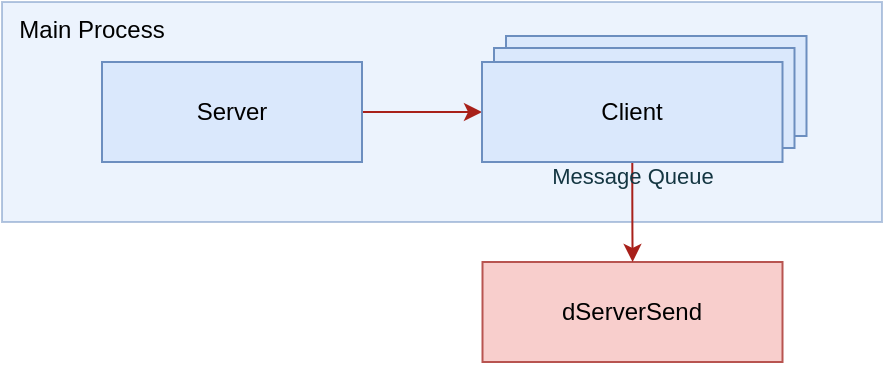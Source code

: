 <mxfile version="16.0.0" type="github" pages="14">
  <diagram id="ezEMw321LLgsuSdETW1Y" name="overview">
    <mxGraphModel dx="1609" dy="468" grid="1" gridSize="10" guides="1" tooltips="1" connect="1" arrows="1" fold="1" page="1" pageScale="1" pageWidth="827" pageHeight="1169" math="0" shadow="0">
      <root>
        <mxCell id="X9iySwgwylAiuV7lkDap-0" />
        <mxCell id="X9iySwgwylAiuV7lkDap-1" parent="X9iySwgwylAiuV7lkDap-0" />
        <mxCell id="mKtg50X31iy-4DDcwp1_-0" value="&amp;nbsp; Main Process" style="rounded=0;whiteSpace=wrap;html=1;sketch=0;strokeColor=#6c8ebf;fillColor=#dae8fc;opacity=50;verticalAlign=top;align=left;" parent="X9iySwgwylAiuV7lkDap-1" vertex="1">
          <mxGeometry x="-720" y="120" width="440" height="110" as="geometry" />
        </mxCell>
        <mxCell id="bez242nrrzUXk3yKqGcd-4" value="Client" style="rounded=0;whiteSpace=wrap;html=1;sketch=0;strokeColor=#6c8ebf;fillColor=#dae8fc;" parent="X9iySwgwylAiuV7lkDap-1" vertex="1">
          <mxGeometry x="-468" y="137" width="150.25" height="50" as="geometry" />
        </mxCell>
        <mxCell id="bez242nrrzUXk3yKqGcd-2" value="Client" style="rounded=0;whiteSpace=wrap;html=1;sketch=0;strokeColor=#6c8ebf;fillColor=#dae8fc;" parent="X9iySwgwylAiuV7lkDap-1" vertex="1">
          <mxGeometry x="-474" y="143" width="150.25" height="50" as="geometry" />
        </mxCell>
        <mxCell id="bez242nrrzUXk3yKqGcd-1" value="" style="edgeStyle=orthogonalEdgeStyle;curved=0;rounded=1;sketch=0;orthogonalLoop=1;jettySize=auto;html=1;entryX=0;entryY=0.5;entryDx=0;entryDy=0;labelBackgroundColor=default;fontColor=#143642;strokeColor=#A8201A;fillColor=#FAE5C7;" parent="X9iySwgwylAiuV7lkDap-1" source="bez242nrrzUXk3yKqGcd-0" target="X9iySwgwylAiuV7lkDap-4" edge="1">
          <mxGeometry relative="1" as="geometry" />
        </mxCell>
        <mxCell id="bez242nrrzUXk3yKqGcd-0" value="Server" style="rounded=0;whiteSpace=wrap;html=1;sketch=0;strokeColor=#6c8ebf;fillColor=#dae8fc;" parent="X9iySwgwylAiuV7lkDap-1" vertex="1">
          <mxGeometry x="-670" y="150" width="130" height="50" as="geometry" />
        </mxCell>
        <mxCell id="X9iySwgwylAiuV7lkDap-2" value="dServerSend" style="rounded=0;whiteSpace=wrap;html=1;sketch=0;strokeColor=#b85450;fillColor=#f8cecc;" parent="X9iySwgwylAiuV7lkDap-1" vertex="1">
          <mxGeometry x="-479.75" y="250" width="150" height="50" as="geometry" />
        </mxCell>
        <mxCell id="X9iySwgwylAiuV7lkDap-3" value="Message Queue" style="edgeStyle=orthogonalEdgeStyle;curved=0;rounded=1;sketch=0;orthogonalLoop=1;jettySize=auto;html=1;fontColor=#143642;strokeColor=#A8201A;fillColor=#FAE5C7;labelBackgroundColor=none;" parent="X9iySwgwylAiuV7lkDap-1" source="X9iySwgwylAiuV7lkDap-4" target="X9iySwgwylAiuV7lkDap-2" edge="1">
          <mxGeometry x="-0.715" relative="1" as="geometry">
            <mxPoint as="offset" />
          </mxGeometry>
        </mxCell>
        <mxCell id="X9iySwgwylAiuV7lkDap-4" value="Client" style="rounded=0;whiteSpace=wrap;html=1;sketch=0;strokeColor=#6c8ebf;fillColor=#dae8fc;" parent="X9iySwgwylAiuV7lkDap-1" vertex="1">
          <mxGeometry x="-480" y="150" width="150.25" height="50" as="geometry" />
        </mxCell>
      </root>
    </mxGraphModel>
  </diagram>
  <diagram name="MainPrio" id="KcuK5c4u7AMqnCAc2mMd">
    <mxGraphModel dx="677" dy="378" grid="1" gridSize="10" guides="1" tooltips="1" connect="1" arrows="1" fold="1" page="1" pageScale="1" pageWidth="827" pageHeight="1169" math="0" shadow="0">
      <root>
        <mxCell id="iFdlLRGePttHuRVooDZz-0" />
        <mxCell id="iFdlLRGePttHuRVooDZz-1" parent="iFdlLRGePttHuRVooDZz-0" />
        <mxCell id="iFdlLRGePttHuRVooDZz-11" value="tRecv" style="rounded=1;whiteSpace=wrap;html=1;fillColor=#fff2cc;strokeColor=#d6b656;" vertex="1" parent="iFdlLRGePttHuRVooDZz-1">
          <mxGeometry x="250" y="260" width="220" height="30" as="geometry" />
        </mxCell>
        <mxCell id="iFdlLRGePttHuRVooDZz-12" value="tIdle" style="rounded=1;whiteSpace=wrap;html=1;fillColor=#e1d5e7;strokeColor=#9673a6;" vertex="1" parent="iFdlLRGePttHuRVooDZz-1">
          <mxGeometry x="250" y="300" width="220" height="30" as="geometry" />
        </mxCell>
        <mxCell id="iFdlLRGePttHuRVooDZz-13" value="" style="shape=flexArrow;endArrow=classic;html=1;rounded=0;fillColor=#f5f5f5;gradientColor=#b3b3b3;strokeColor=#666666;" edge="1" parent="iFdlLRGePttHuRVooDZz-1">
          <mxGeometry width="50" height="50" relative="1" as="geometry">
            <mxPoint x="490" y="330" as="sourcePoint" />
            <mxPoint x="490" y="260" as="targetPoint" />
          </mxGeometry>
        </mxCell>
        <mxCell id="iFdlLRGePttHuRVooDZz-14" value="&lt;div&gt;Priority&lt;/div&gt;&lt;div&gt;Level&lt;/div&gt;" style="edgeLabel;html=1;align=center;verticalAlign=middle;resizable=0;points=[];labelBackgroundColor=default;fontStyle=1" vertex="1" connectable="0" parent="iFdlLRGePttHuRVooDZz-13">
          <mxGeometry x="0.539" y="-2" relative="1" as="geometry">
            <mxPoint x="28" y="24" as="offset" />
          </mxGeometry>
        </mxCell>
      </root>
    </mxGraphModel>
  </diagram>
  <diagram name="DaemonPrio" id="2eNEIHtu6ZQ_WafX8YbA">
    <mxGraphModel dx="677" dy="378" grid="1" gridSize="10" guides="1" tooltips="1" connect="1" arrows="1" fold="1" page="1" pageScale="1" pageWidth="827" pageHeight="1169" math="0" shadow="0">
      <root>
        <mxCell id="Zvqrjl8XF8bJwTQv8x3B-0" />
        <mxCell id="Zvqrjl8XF8bJwTQv8x3B-1" parent="Zvqrjl8XF8bJwTQv8x3B-0" />
        <mxCell id="Zvqrjl8XF8bJwTQv8x3B-2" value="tSend" style="rounded=1;whiteSpace=wrap;html=1;fillColor=#fff2cc;strokeColor=#d6b656;" vertex="1" parent="Zvqrjl8XF8bJwTQv8x3B-1">
          <mxGeometry x="250" y="260" width="220" height="30" as="geometry" />
        </mxCell>
        <mxCell id="Zvqrjl8XF8bJwTQv8x3B-3" value="tIdle" style="rounded=1;whiteSpace=wrap;html=1;fillColor=#e1d5e7;strokeColor=#9673a6;" vertex="1" parent="Zvqrjl8XF8bJwTQv8x3B-1">
          <mxGeometry x="250" y="300" width="220" height="30" as="geometry" />
        </mxCell>
        <mxCell id="Zvqrjl8XF8bJwTQv8x3B-4" value="" style="shape=flexArrow;endArrow=classic;html=1;rounded=0;fillColor=#f5f5f5;gradientColor=#b3b3b3;strokeColor=#666666;" edge="1" parent="Zvqrjl8XF8bJwTQv8x3B-1">
          <mxGeometry width="50" height="50" relative="1" as="geometry">
            <mxPoint x="490" y="330" as="sourcePoint" />
            <mxPoint x="490" y="260" as="targetPoint" />
          </mxGeometry>
        </mxCell>
        <mxCell id="Zvqrjl8XF8bJwTQv8x3B-5" value="&lt;div&gt;Priority&lt;/div&gt;&lt;div&gt;Level&lt;/div&gt;" style="edgeLabel;html=1;align=center;verticalAlign=middle;resizable=0;points=[];labelBackgroundColor=default;fontStyle=1" vertex="1" connectable="0" parent="Zvqrjl8XF8bJwTQv8x3B-4">
          <mxGeometry x="0.539" y="-2" relative="1" as="geometry">
            <mxPoint x="28" y="24" as="offset" />
          </mxGeometry>
        </mxCell>
      </root>
    </mxGraphModel>
  </diagram>
  <diagram id="49ln73r_cyLWRRV5bPis" name="Class">
    <mxGraphModel dx="1422" dy="793" grid="1" gridSize="10" guides="1" tooltips="1" connect="1" arrows="1" fold="1" page="0" pageScale="1" pageWidth="850" pageHeight="1100" background="none" math="0" shadow="0">
      <root>
        <mxCell id="0" />
        <mxCell id="1" parent="0" />
        <mxCell id="VT_Aw-DX98Dw9pmr3WUd-1" value="CTCPServer" style="swimlane;fontStyle=1;align=center;verticalAlign=top;childLayout=stackLayout;horizontal=1;startSize=26;horizontalStack=0;resizeParent=1;resizeParentMax=0;resizeLast=0;collapsible=1;marginBottom=0;fillColor=#FAE5C7;strokeColor=#0F8B8D;fontColor=#143642;" parent="1" vertex="1">
          <mxGeometry x="120" y="200" width="270" height="330" as="geometry">
            <mxRectangle x="240" y="280" width="60" height="26" as="alternateBounds" />
          </mxGeometry>
        </mxCell>
        <mxCell id="VT_Aw-DX98Dw9pmr3WUd-2" value="-  mutComms : mutex&#xa;- gatewayList: vector&lt;CClient*&gt;&#xa;- webSList: vector&lt;CClient*&gt;&#xa;- appList: vector&lt;CClient*&gt;&#xa;- db : CDataBase&#xa;- addr* : &lt;sockaddr_in&gt;&#xa;&#xa;+msgqComms: msg queue&#xa;" style="text;strokeColor=none;fillColor=none;align=left;verticalAlign=top;spacingLeft=4;spacingRight=4;overflow=hidden;rotatable=0;points=[[0,0.5],[1,0.5]];portConstraint=eastwest;fontColor=#143642;" parent="VT_Aw-DX98Dw9pmr3WUd-1" vertex="1">
          <mxGeometry y="26" width="270" height="124" as="geometry" />
        </mxCell>
        <mxCell id="VT_Aw-DX98Dw9pmr3WUd-3" value="" style="line;strokeWidth=1;fillColor=none;align=left;verticalAlign=middle;spacingTop=-1;spacingLeft=3;spacingRight=3;rotatable=0;labelPosition=right;points=[];portConstraint=eastwest;labelBackgroundColor=#DAD2D8;strokeColor=#0F8B8D;fontColor=#143642;" parent="VT_Aw-DX98Dw9pmr3WUd-1" vertex="1">
          <mxGeometry y="150" width="270" height="8" as="geometry" />
        </mxCell>
        <mxCell id="VT_Aw-DX98Dw9pmr3WUd-4" value="+ TCPServer(IN port : int)&#xa;+ ~TCPServer(void)&#xa;&#xa;+ init(IN  tprio: int) void&#xa;+ run(void) void&#xa;&#xa;- createServer(IN maxClients int) int &#xa;- send(IN msg: string) void&#xa;# tSend(void*) void&#xa;&#xa;{virtual} # sendFunc(IN msg : string) int " style="text;strokeColor=none;fillColor=none;align=left;verticalAlign=top;spacingLeft=4;spacingRight=4;overflow=hidden;rotatable=0;points=[[0,0.5],[1,0.5]];portConstraint=eastwest;fontColor=#143642;" parent="VT_Aw-DX98Dw9pmr3WUd-1" vertex="1">
          <mxGeometry y="158" width="270" height="172" as="geometry" />
        </mxCell>
        <mxCell id="X1x6oeMcWAnw7KR55U_l-1" value="CClient" style="swimlane;fontStyle=1;align=center;verticalAlign=top;childLayout=stackLayout;horizontal=1;startSize=26;horizontalStack=0;resizeParent=1;resizeParentMax=0;resizeLast=0;collapsible=1;marginBottom=0;fillColor=#FAE5C7;strokeColor=#0F8B8D;fontColor=#143642;" parent="1" vertex="1">
          <mxGeometry x="480" y="200" width="300" height="270" as="geometry">
            <mxRectangle x="240" y="280" width="60" height="26" as="alternateBounds" />
          </mxGeometry>
        </mxCell>
        <mxCell id="X1x6oeMcWAnw7KR55U_l-2" value="- cmdList: vector&lt;cliCmd&gt;&#xa;- clientSock : &lt;client_socket_info_t&gt;&#xa;- mutComms : mutex&#xa;&#xa;+msgqComms: msg queue&#xa;" style="text;strokeColor=none;fillColor=none;align=left;verticalAlign=top;spacingLeft=4;spacingRight=4;overflow=hidden;rotatable=0;points=[[0,0.5],[1,0.5]];portConstraint=eastwest;fontColor=#143642;" parent="X1x6oeMcWAnw7KR55U_l-1" vertex="1">
          <mxGeometry y="26" width="300" height="84" as="geometry" />
        </mxCell>
        <mxCell id="X1x6oeMcWAnw7KR55U_l-3" value="" style="line;strokeWidth=1;fillColor=none;align=left;verticalAlign=middle;spacingTop=-1;spacingLeft=3;spacingRight=3;rotatable=0;labelPosition=right;points=[];portConstraint=eastwest;labelBackgroundColor=#DAD2D8;strokeColor=#0F8B8D;fontColor=#143642;" parent="X1x6oeMcWAnw7KR55U_l-1" vertex="1">
          <mxGeometry y="110" width="300" height="8" as="geometry" />
        </mxCell>
        <mxCell id="X1x6oeMcWAnw7KR55U_l-4" value="+ Client(IN client_sock : &lt;client_socket_info_t&gt;)&#xa;+ ~Client(void)&#xa;&#xa;+ init(IN tprio: int) void&#xa;+ run(void) void&#xa;- msgQueueSend(void) string&#xa;- recv(void) string&#xa;# tRecv(void*) void&#xa;&#xa;{virtual} # recvFunc(void) string" style="text;strokeColor=none;fillColor=none;align=left;verticalAlign=top;spacingLeft=4;spacingRight=4;overflow=hidden;rotatable=0;points=[[0,0.5],[1,0.5]];portConstraint=eastwest;fontColor=#143642;" parent="X1x6oeMcWAnw7KR55U_l-1" vertex="1">
          <mxGeometry y="118" width="300" height="152" as="geometry" />
        </mxCell>
        <mxCell id="X1x6oeMcWAnw7KR55U_l-5" value="&lt;p style=&quot;margin: 0px ; margin-top: 4px ; text-align: center ; text-decoration: underline&quot;&gt;&lt;b&gt;enumeration:&lt;/b&gt;&lt;/p&gt;&lt;p style=&quot;margin: 0px ; margin-top: 4px ; text-align: center ; text-decoration: underline&quot;&gt;&lt;b&gt;cliType&lt;/b&gt;&lt;/p&gt;&lt;hr&gt;&lt;p style=&quot;margin: 0px ; margin-left: 8px&quot;&gt;GATEWAY&lt;/p&gt;&lt;p style=&quot;margin: 0px ; margin-left: 8px&quot;&gt;WEBSITE&lt;/p&gt;&lt;p style=&quot;margin: 0px ; margin-left: 8px&quot;&gt;APPLICATION&lt;br&gt;&lt;/p&gt;" style="verticalAlign=top;align=left;overflow=fill;fontSize=12;fontFamily=Helvetica;html=1;fillColor=#FAE5C7;strokeColor=#0F8B8D;fontColor=#143642;" parent="1" vertex="1">
          <mxGeometry x="390" y="620" width="100" height="100" as="geometry" />
        </mxCell>
        <mxCell id="p8gw9Uzr9oLo1h1CHHn8-1" value="CDataBase" style="swimlane;fontStyle=1;align=center;verticalAlign=top;childLayout=stackLayout;horizontal=1;startSize=26;horizontalStack=0;resizeParent=1;resizeParentMax=0;resizeLast=0;collapsible=1;marginBottom=0;fillColor=#FAE5C7;strokeColor=#0F8B8D;fontColor=#143642;" parent="1" vertex="1">
          <mxGeometry x="120" y="630" width="220" height="190" as="geometry">
            <mxRectangle x="240" y="280" width="60" height="26" as="alternateBounds" />
          </mxGeometry>
        </mxCell>
        <mxCell id="p8gw9Uzr9oLo1h1CHHn8-2" value="db : MYSQL*" style="text;strokeColor=none;fillColor=none;align=left;verticalAlign=top;spacingLeft=4;spacingRight=4;overflow=hidden;rotatable=0;points=[[0,0.5],[1,0.5]];portConstraint=eastwest;fontColor=#143642;" parent="p8gw9Uzr9oLo1h1CHHn8-1" vertex="1">
          <mxGeometry y="26" width="220" height="34" as="geometry" />
        </mxCell>
        <mxCell id="p8gw9Uzr9oLo1h1CHHn8-3" value="" style="line;strokeWidth=1;fillColor=none;align=left;verticalAlign=middle;spacingTop=-1;spacingLeft=3;spacingRight=3;rotatable=0;labelPosition=right;points=[];portConstraint=eastwest;labelBackgroundColor=#DAD2D8;strokeColor=#0F8B8D;fontColor=#143642;" parent="p8gw9Uzr9oLo1h1CHHn8-1" vertex="1">
          <mxGeometry y="60" width="220" height="8" as="geometry" />
        </mxCell>
        <mxCell id="p8gw9Uzr9oLo1h1CHHn8-4" value="+ DataBase(void)&#xa;+ ~DataBase(void)&#xa;&#xa;+ open(void) void&#xa;+ close(void) void&#xa;+ updateData(sqlQuery : string): bool&#xa;+ getData(sqlQuery : string): string&#xa;+ prepareQuery(message: string) string" style="text;strokeColor=none;fillColor=none;align=left;verticalAlign=top;spacingLeft=4;spacingRight=4;overflow=hidden;rotatable=0;points=[[0,0.5],[1,0.5]];portConstraint=eastwest;fontColor=#143642;" parent="p8gw9Uzr9oLo1h1CHHn8-1" vertex="1">
          <mxGeometry y="68" width="220" height="122" as="geometry" />
        </mxCell>
        <mxCell id="bQuxHYizXmTp7eSP3On0-1" value="1" style="endArrow=open;html=1;endSize=12;startArrow=diamondThin;startSize=14;startFill=1;edgeStyle=orthogonalEdgeStyle;align=left;verticalAlign=bottom;rounded=1;labelBackgroundColor=default;sketch=0;fontColor=#143642;strokeColor=#A8201A;fillColor=#FAE5C7;curved=0;" parent="1" source="VT_Aw-DX98Dw9pmr3WUd-4" target="p8gw9Uzr9oLo1h1CHHn8-1" edge="1">
          <mxGeometry x="0.75" relative="1" as="geometry">
            <mxPoint x="470" y="510" as="sourcePoint" />
            <mxPoint x="630" y="510" as="targetPoint" />
            <Array as="points">
              <mxPoint x="225" y="550" />
              <mxPoint x="225" y="550" />
            </Array>
            <mxPoint as="offset" />
          </mxGeometry>
        </mxCell>
        <mxCell id="bQuxHYizXmTp7eSP3On0-2" value="0..*" style="endArrow=open;html=1;endSize=12;startArrow=diamondThin;startSize=14;startFill=1;edgeStyle=orthogonalEdgeStyle;align=left;verticalAlign=bottom;rounded=1;labelBackgroundColor=default;sketch=0;fontColor=#143642;strokeColor=#A8201A;fillColor=#FAE5C7;curved=0;" parent="1" source="VT_Aw-DX98Dw9pmr3WUd-2" target="X1x6oeMcWAnw7KR55U_l-2" edge="1">
          <mxGeometry x="0.333" relative="1" as="geometry">
            <mxPoint x="235" y="570" as="sourcePoint" />
            <mxPoint x="235" y="500" as="targetPoint" />
            <Array as="points">
              <mxPoint x="460" y="278" />
              <mxPoint x="460" y="278" />
            </Array>
            <mxPoint as="offset" />
          </mxGeometry>
        </mxCell>
        <mxCell id="GkkFyO0xJ2VpSAUNr4p0-2" value="&lt;p style=&quot;margin: 0px ; margin-top: 4px ; text-align: center ; text-decoration: underline&quot;&gt;&lt;b&gt;struct:&lt;/b&gt;&lt;/p&gt;&lt;p style=&quot;margin: 0px ; margin-top: 4px ; text-align: center ; text-decoration: underline&quot;&gt;&lt;b&gt;client_socket_info_t&lt;br&gt;&lt;/b&gt;&lt;/p&gt;&lt;hr&gt;&lt;p style=&quot;margin: 0px ; margin-left: 8px&quot;&gt;state: int&lt;/p&gt;&lt;p style=&quot;margin: 0px ; margin-left: 8px&quot;&gt;&lt;span class=&quot;pl-c1&quot;&gt;index&lt;/span&gt;: int&lt;/p&gt;&lt;div&gt;&amp;nbsp; clientName: string&lt;/div&gt;&lt;div&gt;&amp;nbsp; sockFd:int&lt;/div&gt;&lt;div&gt;&amp;nbsp; type : enum &amp;lt;cliType&amp;gt;&lt;/div&gt;" style="verticalAlign=top;align=left;overflow=fill;fontSize=12;fontFamily=Helvetica;html=1;fillColor=#FAE5C7;strokeColor=#0F8B8D;fontColor=#143642;" parent="1" vertex="1">
          <mxGeometry x="560" y="600" width="130" height="130" as="geometry" />
        </mxCell>
        <mxCell id="GkkFyO0xJ2VpSAUNr4p0-3" value="" style="endArrow=open;startArrow=circlePlus;endFill=0;startFill=0;endSize=8;html=1;rounded=1;sketch=0;fontColor=#143642;strokeColor=#A8201A;fillColor=#FAE5C7;entryX=0.5;entryY=0;entryDx=0;entryDy=0;edgeStyle=orthogonalEdgeStyle;" parent="1" source="X1x6oeMcWAnw7KR55U_l-4" target="GkkFyO0xJ2VpSAUNr4p0-2" edge="1">
          <mxGeometry width="160" relative="1" as="geometry">
            <mxPoint x="550" y="430" as="sourcePoint" />
            <mxPoint x="550" y="490" as="targetPoint" />
            <Array as="points">
              <mxPoint x="625" y="460" />
              <mxPoint x="625" y="460" />
            </Array>
          </mxGeometry>
        </mxCell>
        <mxCell id="8h3vbcPJw5nu-CIXgFuw-2" value="" style="endArrow=open;startArrow=circlePlus;endFill=0;startFill=0;endSize=8;html=1;rounded=1;sketch=0;fontColor=#143642;strokeColor=#A8201A;fillColor=#FAE5C7;edgeStyle=orthogonalEdgeStyle;" parent="1" source="GkkFyO0xJ2VpSAUNr4p0-2" target="X1x6oeMcWAnw7KR55U_l-5" edge="1">
          <mxGeometry width="160" relative="1" as="geometry">
            <mxPoint x="635.04" y="430" as="sourcePoint" />
            <mxPoint x="635" y="610" as="targetPoint" />
            <Array as="points">
              <mxPoint x="540" y="670" />
              <mxPoint x="540" y="670" />
            </Array>
          </mxGeometry>
        </mxCell>
      </root>
    </mxGraphModel>
  </diagram>
  <diagram id="hn6dhvuk8s2SpI-NVS4P" name="Cons_Server">
    <mxGraphModel dx="1422" dy="793" grid="1" gridSize="10" guides="1" tooltips="1" connect="1" arrows="1" fold="1" page="1" pageScale="1" pageWidth="850" pageHeight="1100" background="none" math="0" shadow="0">
      <root>
        <mxCell id="hXIcu-qpM7IXTfJRX9DU-0" />
        <mxCell id="hXIcu-qpM7IXTfJRX9DU-1" parent="hXIcu-qpM7IXTfJRX9DU-0" />
        <mxCell id="dEDN3Ka2ElJFzTh2VNxP-1" value="" style="edgeStyle=orthogonalEdgeStyle;rounded=0;orthogonalLoop=1;jettySize=auto;html=1;strokeColor=#A8201A;labelBackgroundColor=#DAD2D8;fontColor=#143642;" parent="hXIcu-qpM7IXTfJRX9DU-1" source="hXIcu-qpM7IXTfJRX9DU-3" target="bxEZnfm4ehCvES4-HDUJ-0" edge="1">
          <mxGeometry relative="1" as="geometry" />
        </mxCell>
        <mxCell id="hXIcu-qpM7IXTfJRX9DU-3" value="&lt;div&gt;TCPServer&lt;br&gt;&lt;/div&gt;&lt;div&gt;&lt;br&gt;&lt;/div&gt;IN: &lt;span style=&quot;font-weight: normal&quot;&gt;port&lt;br&gt;&lt;/span&gt;" style="ellipse;whiteSpace=wrap;html=1;fillColor=#FAE5C7;strokeColor=#0F8B8D;fontColor=#143642;fontStyle=1" parent="hXIcu-qpM7IXTfJRX9DU-1" vertex="1">
          <mxGeometry x="290" y="50" width="125.5" height="50" as="geometry" />
        </mxCell>
        <mxCell id="0-7KledkAuEb0iSKMUyN-2" style="edgeStyle=orthogonalEdgeStyle;rounded=0;orthogonalLoop=1;jettySize=auto;html=1;exitX=0.5;exitY=1;exitDx=0;exitDy=0;strokeColor=#A8201A;labelBackgroundColor=#DAD2D8;fontColor=#143642;" parent="hXIcu-qpM7IXTfJRX9DU-1" source="MtR3LEYW86HDe0wl_N2Y-0" target="Ev4YzX4Z9fru_ZmrVFpV-6" edge="1">
          <mxGeometry relative="1" as="geometry">
            <mxPoint x="352.9" y="370" as="targetPoint" />
          </mxGeometry>
        </mxCell>
        <mxCell id="MtR3LEYW86HDe0wl_N2Y-0" value="&lt;div&gt;&lt;b&gt;Init &lt;/b&gt;&lt;i&gt;mutComms&lt;/i&gt;&lt;/div&gt;" style="rounded=0;whiteSpace=wrap;html=1;sketch=0;fontColor=#143642;strokeColor=#0F8B8D;fillColor=#FAE5C7;" parent="hXIcu-qpM7IXTfJRX9DU-1" vertex="1">
          <mxGeometry x="277.63" y="310" width="150.25" height="30" as="geometry" />
        </mxCell>
        <mxCell id="BZKvukIYctqWOLFgXyMg-2" style="edgeStyle=orthogonalEdgeStyle;rounded=0;orthogonalLoop=1;jettySize=auto;html=1;exitX=0.5;exitY=1;exitDx=0;exitDy=0;entryX=0.5;entryY=0;entryDx=0;entryDy=0;strokeColor=#A8201A;labelBackgroundColor=#DAD2D8;fontColor=#143642;" parent="hXIcu-qpM7IXTfJRX9DU-1" source="bxEZnfm4ehCvES4-HDUJ-0" target="4B1dX-v9ZrlOudGqntg4-0" edge="1">
          <mxGeometry relative="1" as="geometry" />
        </mxCell>
        <mxCell id="bxEZnfm4ehCvES4-HDUJ-0" value="&lt;div&gt;&lt;b&gt;Create&lt;/b&gt;&lt;i&gt;&lt;b&gt; &lt;/b&gt;gatewayList&lt;br&gt;&lt;/i&gt;&lt;/div&gt;" style="rounded=0;whiteSpace=wrap;html=1;sketch=0;fontColor=#143642;strokeColor=#0F8B8D;fillColor=#FAE5C7;" parent="hXIcu-qpM7IXTfJRX9DU-1" vertex="1">
          <mxGeometry x="277.63" y="130" width="150.25" height="30" as="geometry" />
        </mxCell>
        <mxCell id="BZKvukIYctqWOLFgXyMg-3" style="edgeStyle=orthogonalEdgeStyle;rounded=0;orthogonalLoop=1;jettySize=auto;html=1;exitX=0.5;exitY=1;exitDx=0;exitDy=0;entryX=0.5;entryY=0;entryDx=0;entryDy=0;strokeColor=#A8201A;labelBackgroundColor=#DAD2D8;fontColor=#143642;" parent="hXIcu-qpM7IXTfJRX9DU-1" source="4B1dX-v9ZrlOudGqntg4-0" target="4B1dX-v9ZrlOudGqntg4-1" edge="1">
          <mxGeometry relative="1" as="geometry" />
        </mxCell>
        <mxCell id="4B1dX-v9ZrlOudGqntg4-0" value="&lt;div&gt;&lt;b&gt;Create&lt;/b&gt;&lt;i&gt;&lt;b&gt; &lt;/b&gt;appList&lt;br&gt;&lt;/i&gt;&lt;/div&gt;" style="rounded=0;whiteSpace=wrap;html=1;sketch=0;fontColor=#143642;strokeColor=#0F8B8D;fillColor=#FAE5C7;" parent="hXIcu-qpM7IXTfJRX9DU-1" vertex="1">
          <mxGeometry x="277.65" y="190" width="150.25" height="30" as="geometry" />
        </mxCell>
        <mxCell id="0-7KledkAuEb0iSKMUyN-1" style="edgeStyle=orthogonalEdgeStyle;rounded=0;orthogonalLoop=1;jettySize=auto;html=1;exitX=0.5;exitY=1;exitDx=0;exitDy=0;entryX=0.5;entryY=0;entryDx=0;entryDy=0;strokeColor=#A8201A;labelBackgroundColor=#DAD2D8;fontColor=#143642;" parent="hXIcu-qpM7IXTfJRX9DU-1" source="4B1dX-v9ZrlOudGqntg4-1" target="MtR3LEYW86HDe0wl_N2Y-0" edge="1">
          <mxGeometry relative="1" as="geometry" />
        </mxCell>
        <mxCell id="4B1dX-v9ZrlOudGqntg4-1" value="&lt;div&gt;&lt;b&gt;Create&lt;/b&gt;&lt;i&gt;&lt;b&gt; &lt;/b&gt;webSList&lt;br&gt;&lt;/i&gt;&lt;/div&gt;" style="rounded=0;whiteSpace=wrap;html=1;sketch=0;fontColor=#143642;strokeColor=#0F8B8D;fillColor=#FAE5C7;" parent="hXIcu-qpM7IXTfJRX9DU-1" vertex="1">
          <mxGeometry x="277.65" y="250" width="150.25" height="30" as="geometry" />
        </mxCell>
        <mxCell id="Ev4YzX4Z9fru_ZmrVFpV-0" value="End" style="ellipse;whiteSpace=wrap;html=1;fillColor=#FAE5C7;strokeColor=#0F8B8D;fontColor=#143642;fontStyle=1" vertex="1" parent="hXIcu-qpM7IXTfJRX9DU-1">
          <mxGeometry x="328.77" y="490" width="48" height="30" as="geometry" />
        </mxCell>
        <mxCell id="Ev4YzX4Z9fru_ZmrVFpV-1" style="edgeStyle=orthogonalEdgeStyle;rounded=0;orthogonalLoop=1;jettySize=auto;html=1;strokeColor=#A8201A;labelBackgroundColor=#DAD2D8;fontColor=#143642;" edge="1" parent="hXIcu-qpM7IXTfJRX9DU-1" source="Ev4YzX4Z9fru_ZmrVFpV-2">
          <mxGeometry relative="1" as="geometry">
            <mxPoint x="656.2" y="190" as="targetPoint" />
          </mxGeometry>
        </mxCell>
        <mxCell id="Ev4YzX4Z9fru_ZmrVFpV-5" value="" style="edgeStyle=orthogonalEdgeStyle;rounded=0;orthogonalLoop=1;jettySize=auto;html=1;strokeColor=#A8201A;labelBackgroundColor=#DAD2D8;fontColor=#143642;" edge="1" parent="hXIcu-qpM7IXTfJRX9DU-1" source="Ev4YzX4Z9fru_ZmrVFpV-6" target="Ev4YzX4Z9fru_ZmrVFpV-8">
          <mxGeometry relative="1" as="geometry" />
        </mxCell>
        <mxCell id="Ev4YzX4Z9fru_ZmrVFpV-6" value="createServer&lt;span style=&quot;font-weight: normal&quot;&gt;(maxClient)&lt;/span&gt;" style="shape=process;whiteSpace=wrap;html=1;backgroundOutline=1;rounded=0;sketch=0;fontColor=#143642;strokeColor=#0F8B8D;fillColor=#FAE5C7;fontStyle=1" vertex="1" parent="hXIcu-qpM7IXTfJRX9DU-1">
          <mxGeometry x="266.65" y="370" width="172.25" height="30" as="geometry" />
        </mxCell>
        <mxCell id="Ev4YzX4Z9fru_ZmrVFpV-7" value="" style="edgeStyle=orthogonalEdgeStyle;rounded=0;orthogonalLoop=1;jettySize=auto;html=1;strokeColor=#A8201A;labelBackgroundColor=#DAD2D8;fontColor=#143642;" edge="1" parent="hXIcu-qpM7IXTfJRX9DU-1" source="Ev4YzX4Z9fru_ZmrVFpV-8" target="Ev4YzX4Z9fru_ZmrVFpV-0">
          <mxGeometry relative="1" as="geometry" />
        </mxCell>
        <mxCell id="Ev4YzX4Z9fru_ZmrVFpV-8" value="Init&lt;span style=&quot;font-weight: normal&quot;&gt;(tprio)&lt;/span&gt;" style="shape=process;whiteSpace=wrap;html=1;backgroundOutline=1;rounded=0;sketch=0;fontColor=#143642;strokeColor=#0F8B8D;fillColor=#FAE5C7;fontStyle=1" vertex="1" parent="hXIcu-qpM7IXTfJRX9DU-1">
          <mxGeometry x="271.13" y="430" width="163.35" height="30" as="geometry" />
        </mxCell>
      </root>
    </mxGraphModel>
  </diagram>
  <diagram name="CreateServer" id="1Zj3scNe-56sfxMps5gR">
    <mxGraphModel dx="1422" dy="793" grid="1" gridSize="10" guides="1" tooltips="1" connect="1" arrows="1" fold="1" page="1" pageScale="1" pageWidth="850" pageHeight="1100" math="0" shadow="0">
      <root>
        <mxCell id="xz0qXuaKVZdJk529UM0O-0" />
        <mxCell id="xz0qXuaKVZdJk529UM0O-1" parent="xz0qXuaKVZdJk529UM0O-0" />
        <mxCell id="-c2gHUowmBPh-I_tt3py-1" value="" style="edgeStyle=orthogonalEdgeStyle;rounded=0;orthogonalLoop=1;jettySize=auto;html=1;strokeColor=#9C1E18;" parent="xz0qXuaKVZdJk529UM0O-1" source="xz0qXuaKVZdJk529UM0O-3" target="-c2gHUowmBPh-I_tt3py-0" edge="1">
          <mxGeometry relative="1" as="geometry" />
        </mxCell>
        <mxCell id="xz0qXuaKVZdJk529UM0O-3" value="&lt;div&gt;createServer&lt;/div&gt;&lt;div&gt;&lt;span style=&quot;font-weight: normal&quot;&gt;&lt;br&gt;&lt;/span&gt;&lt;/div&gt;&lt;div&gt;&lt;span style=&quot;font-weight: normal&quot;&gt;&lt;b&gt;IN: &lt;/b&gt;maxClient&lt;/span&gt;&lt;/div&gt;&lt;span style=&quot;font-weight: normal&quot;&gt;&lt;/span&gt;" style="ellipse;whiteSpace=wrap;html=1;fillColor=#FAE5C7;strokeColor=#0F8B8D;fontColor=#143642;fontStyle=1" parent="xz0qXuaKVZdJk529UM0O-1" vertex="1">
          <mxGeometry x="290" y="50" width="125.5" height="50" as="geometry" />
        </mxCell>
        <mxCell id="xz0qXuaKVZdJk529UM0O-4" value="End" style="ellipse;whiteSpace=wrap;html=1;fillColor=#FAE5C7;strokeColor=#0F8B8D;fontColor=#143642;fontStyle=1" parent="xz0qXuaKVZdJk529UM0O-1" vertex="1">
          <mxGeometry x="329.01" y="370" width="48" height="30" as="geometry" />
        </mxCell>
        <mxCell id="-c2gHUowmBPh-I_tt3py-6" value="" style="edgeStyle=orthogonalEdgeStyle;rounded=0;orthogonalLoop=1;jettySize=auto;html=1;strokeColor=#9C1E18;" parent="xz0qXuaKVZdJk529UM0O-1" source="xz0qXuaKVZdJk529UM0O-10" target="-c2gHUowmBPh-I_tt3py-5" edge="1">
          <mxGeometry relative="1" as="geometry" />
        </mxCell>
        <mxCell id="xz0qXuaKVZdJk529UM0O-10" value="&lt;b&gt;Initialize&lt;/b&gt; &lt;i&gt;addr&lt;/i&gt;" style="rounded=0;whiteSpace=wrap;html=1;sketch=0;fontColor=#143642;strokeColor=#0F8B8D;fillColor=#FAE5C7;" parent="xz0qXuaKVZdJk529UM0O-1" vertex="1">
          <mxGeometry x="278.26" y="190" width="149.5" height="30" as="geometry" />
        </mxCell>
        <mxCell id="-c2gHUowmBPh-I_tt3py-3" value="Returns listenSd" style="edgeStyle=orthogonalEdgeStyle;rounded=0;orthogonalLoop=1;jettySize=auto;html=1;strokeColor=#9C1E18;" parent="xz0qXuaKVZdJk529UM0O-1" source="-c2gHUowmBPh-I_tt3py-0" target="xz0qXuaKVZdJk529UM0O-10" edge="1">
          <mxGeometry x="-0.5" relative="1" as="geometry">
            <mxPoint x="352.76" y="200" as="targetPoint" />
            <mxPoint as="offset" />
          </mxGeometry>
        </mxCell>
        <mxCell id="-c2gHUowmBPh-I_tt3py-0" value="socket&lt;span style=&quot;font-weight: normal&quot;&gt;(IPv4 protocol)&lt;/span&gt;" style="shape=process;whiteSpace=wrap;html=1;backgroundOutline=1;rounded=0;sketch=0;fontColor=#143642;strokeColor=#0F8B8D;fillColor=#FAE5C7;fontStyle=1" parent="xz0qXuaKVZdJk529UM0O-1" vertex="1">
          <mxGeometry x="277.76" y="130" width="150" height="30" as="geometry" />
        </mxCell>
        <mxCell id="-c2gHUowmBPh-I_tt3py-8" value="" style="edgeStyle=orthogonalEdgeStyle;rounded=0;orthogonalLoop=1;jettySize=auto;html=1;strokeColor=#9C1E18;" parent="xz0qXuaKVZdJk529UM0O-1" source="-c2gHUowmBPh-I_tt3py-5" target="-c2gHUowmBPh-I_tt3py-7" edge="1">
          <mxGeometry relative="1" as="geometry" />
        </mxCell>
        <mxCell id="-c2gHUowmBPh-I_tt3py-5" value="bind&lt;span style=&quot;font-weight: normal&quot;&gt;(listenSd, addr)&lt;/span&gt;" style="shape=process;whiteSpace=wrap;html=1;backgroundOutline=1;rounded=0;sketch=0;fontColor=#143642;strokeColor=#0F8B8D;fillColor=#FAE5C7;fontStyle=1" parent="xz0qXuaKVZdJk529UM0O-1" vertex="1">
          <mxGeometry x="277.75" y="250" width="150" height="30" as="geometry" />
        </mxCell>
        <mxCell id="-c2gHUowmBPh-I_tt3py-9" value="" style="edgeStyle=orthogonalEdgeStyle;rounded=0;orthogonalLoop=1;jettySize=auto;html=1;strokeColor=#9C1E18;" parent="xz0qXuaKVZdJk529UM0O-1" source="-c2gHUowmBPh-I_tt3py-7" target="xz0qXuaKVZdJk529UM0O-4" edge="1">
          <mxGeometry relative="1" as="geometry" />
        </mxCell>
        <mxCell id="-c2gHUowmBPh-I_tt3py-7" value="&lt;span class=&quot;pl-c1&quot;&gt;listen&lt;/span&gt;&lt;span style=&quot;font-weight: normal&quot;&gt;(listenSd, maxClient) &lt;/span&gt;&lt;span style=&quot;font-weight: normal&quot;&gt;&lt;/span&gt;" style="shape=process;whiteSpace=wrap;html=1;backgroundOutline=1;rounded=0;sketch=0;fontColor=#143642;strokeColor=#0F8B8D;fillColor=#FAE5C7;fontStyle=1" parent="xz0qXuaKVZdJk529UM0O-1" vertex="1">
          <mxGeometry x="275.51" y="310" width="155" height="30" as="geometry" />
        </mxCell>
      </root>
    </mxGraphModel>
  </diagram>
  <diagram name="run_Server" id="414QYW4TjBtbripSXKDf">
    <mxGraphModel dx="1422" dy="793" grid="1" gridSize="10" guides="1" tooltips="1" connect="1" arrows="1" fold="1" page="1" pageScale="1" pageWidth="850" pageHeight="1100" background="none" math="0" shadow="0">
      <root>
        <mxCell id="nrDYn6y7oMb6o0kv7AVa-0" />
        <mxCell id="nrDYn6y7oMb6o0kv7AVa-1" parent="nrDYn6y7oMb6o0kv7AVa-0" />
        <mxCell id="DOI19mJI_664FCsREJhR-1" style="edgeStyle=orthogonalEdgeStyle;curved=0;rounded=1;sketch=0;orthogonalLoop=1;jettySize=auto;html=1;entryX=0.5;entryY=0;entryDx=0;entryDy=0;fontColor=#143642;strokeColor=#A8201A;fillColor=#FAE5C7;" parent="nrDYn6y7oMb6o0kv7AVa-1" source="nrDYn6y7oMb6o0kv7AVa-3" target="nrDYn6y7oMb6o0kv7AVa-5" edge="1">
          <mxGeometry relative="1" as="geometry" />
        </mxCell>
        <mxCell id="nrDYn6y7oMb6o0kv7AVa-3" value="&lt;div&gt;Run&lt;span style=&quot;font-weight: normal&quot;&gt;&lt;/span&gt;&lt;br&gt;&lt;/div&gt;" style="ellipse;whiteSpace=wrap;html=1;fillColor=#FAE5C7;strokeColor=#0F8B8D;fontColor=#143642;fontStyle=1" parent="nrDYn6y7oMb6o0kv7AVa-1" vertex="1">
          <mxGeometry x="382.37" y="30" width="125.5" height="50" as="geometry" />
        </mxCell>
        <mxCell id="nrDYn6y7oMb6o0kv7AVa-4" style="edgeStyle=orthogonalEdgeStyle;rounded=1;orthogonalLoop=1;jettySize=auto;html=1;exitX=0.5;exitY=1;exitDx=0;exitDy=0;entryX=0.5;entryY=0;entryDx=0;entryDy=0;strokeColor=#A8201A;labelBackgroundColor=#DAD2D8;fontColor=#143642;" parent="nrDYn6y7oMb6o0kv7AVa-1" source="nrDYn6y7oMb6o0kv7AVa-5" target="nrDYn6y7oMb6o0kv7AVa-6" edge="1">
          <mxGeometry relative="1" as="geometry" />
        </mxCell>
        <mxCell id="nrDYn6y7oMb6o0kv7AVa-5" value="&lt;b&gt;Join&lt;/b&gt; tSend" style="rounded=0;whiteSpace=wrap;html=1;sketch=0;fontColor=#143642;strokeColor=#0F8B8D;fillColor=#FAE5C7;" parent="nrDYn6y7oMb6o0kv7AVa-1" vertex="1">
          <mxGeometry x="370" y="110" width="150" height="40" as="geometry" />
        </mxCell>
        <mxCell id="nrDYn6y7oMb6o0kv7AVa-6" value="End" style="ellipse;whiteSpace=wrap;html=1;fillColor=#FAE5C7;strokeColor=#0F8B8D;fontColor=#143642;fontStyle=1" parent="nrDYn6y7oMb6o0kv7AVa-1" vertex="1">
          <mxGeometry x="415.88" y="180" width="58.25" height="40" as="geometry" />
        </mxCell>
      </root>
    </mxGraphModel>
  </diagram>
  <diagram name="init_server" id="FnepKa462d4DH0AHpgze">
    <mxGraphModel dx="1422" dy="793" grid="1" gridSize="10" guides="1" tooltips="1" connect="1" arrows="1" fold="1" page="1" pageScale="1" pageWidth="850" pageHeight="1100" math="0" shadow="0">
      <root>
        <mxCell id="UWdSLgr1uwGfqX1Xibic-0" />
        <mxCell id="UWdSLgr1uwGfqX1Xibic-1" parent="UWdSLgr1uwGfqX1Xibic-0" />
        <mxCell id="UWdSLgr1uwGfqX1Xibic-12" style="edgeStyle=orthogonalEdgeStyle;curved=0;rounded=1;sketch=0;orthogonalLoop=1;jettySize=auto;html=1;exitX=0.5;exitY=1;exitDx=0;exitDy=0;entryX=0.5;entryY=0;entryDx=0;entryDy=0;fontColor=#143642;strokeColor=#A8201A;fillColor=#FAE5C7;" parent="UWdSLgr1uwGfqX1Xibic-1" source="UWdSLgr1uwGfqX1Xibic-13" edge="1">
          <mxGeometry relative="1" as="geometry">
            <mxPoint x="445.26" y="130.0" as="targetPoint" />
          </mxGeometry>
        </mxCell>
        <mxCell id="UWdSLgr1uwGfqX1Xibic-13" value="&lt;div&gt;Init&lt;/div&gt;&lt;div&gt;&lt;br&gt;&lt;/div&gt;&lt;div&gt;IN: &lt;i&gt;&lt;span style=&quot;font-weight: normal&quot;&gt;tprio&lt;/span&gt;&lt;/i&gt;&lt;br&gt;&lt;/div&gt;" style="ellipse;whiteSpace=wrap;html=1;fillColor=#FAE5C7;strokeColor=#0F8B8D;fontColor=#143642;fontStyle=1" parent="UWdSLgr1uwGfqX1Xibic-1" vertex="1">
          <mxGeometry x="382.26" y="40" width="125.5" height="50" as="geometry" />
        </mxCell>
        <mxCell id="UWdSLgr1uwGfqX1Xibic-14" style="edgeStyle=orthogonalEdgeStyle;curved=0;rounded=1;sketch=0;orthogonalLoop=1;jettySize=auto;html=1;exitX=0.5;exitY=1;exitDx=0;exitDy=0;entryX=0.5;entryY=0;entryDx=0;entryDy=0;fontColor=#143642;strokeColor=#A8201A;fillColor=#FAE5C7;" parent="UWdSLgr1uwGfqX1Xibic-1" source="UWdSLgr1uwGfqX1Xibic-15" edge="1">
          <mxGeometry relative="1" as="geometry">
            <mxPoint x="445.135" y="190" as="targetPoint" />
          </mxGeometry>
        </mxCell>
        <mxCell id="UWdSLgr1uwGfqX1Xibic-15" value="&lt;b&gt;Create&lt;/b&gt; &lt;i&gt;tSend&lt;/i&gt; with &lt;b&gt;priority&lt;/b&gt; &lt;i&gt;tprio&lt;/i&gt;" style="rounded=0;whiteSpace=wrap;html=1;sketch=0;fontColor=#143642;strokeColor=#0F8B8D;fillColor=#FAE5C7;align=center;" parent="UWdSLgr1uwGfqX1Xibic-1" vertex="1">
          <mxGeometry x="370.26" y="120" width="150" height="40" as="geometry" />
        </mxCell>
        <mxCell id="UWdSLgr1uwGfqX1Xibic-16" value="End" style="ellipse;whiteSpace=wrap;html=1;fillColor=#FAE5C7;strokeColor=#0F8B8D;fontColor=#143642;fontStyle=1" parent="UWdSLgr1uwGfqX1Xibic-1" vertex="1">
          <mxGeometry x="416.13" y="190" width="58.25" height="40" as="geometry" />
        </mxCell>
      </root>
    </mxGraphModel>
  </diagram>
  <diagram id="GCx22StDLpc6vgn4ESjC" name="send">
    <mxGraphModel dx="1422" dy="793" grid="1" gridSize="10" guides="1" tooltips="1" connect="1" arrows="1" fold="1" page="1" pageScale="1" pageWidth="850" pageHeight="1100" math="0" shadow="0">
      <root>
        <mxCell id="8K9KiGm8iUB3ZnxoUxFl-0" />
        <mxCell id="8K9KiGm8iUB3ZnxoUxFl-1" parent="8K9KiGm8iUB3ZnxoUxFl-0" />
        <mxCell id="apG6olZ0i2xJ2ERDvW4q-11" value="" style="edgeStyle=orthogonalEdgeStyle;curved=0;rounded=1;sketch=0;orthogonalLoop=1;jettySize=auto;html=1;labelBackgroundColor=default;fontColor=#143642;strokeColor=#A8201A;fillColor=#FAE5C7;" parent="8K9KiGm8iUB3ZnxoUxFl-1" source="8K9KiGm8iUB3ZnxoUxFl-3" target="apG6olZ0i2xJ2ERDvW4q-9" edge="1">
          <mxGeometry relative="1" as="geometry" />
        </mxCell>
        <mxCell id="8K9KiGm8iUB3ZnxoUxFl-3" value="tSend" style="ellipse;whiteSpace=wrap;html=1;fillColor=#FAE5C7;strokeColor=#0F8B8D;fontColor=#143642;fontStyle=1" parent="8K9KiGm8iUB3ZnxoUxFl-1" vertex="1">
          <mxGeometry x="242" y="80" width="125.5" height="50" as="geometry" />
        </mxCell>
        <mxCell id="I6TmdqbAZ2gXYR9PNeYh-9" style="edgeStyle=orthogonalEdgeStyle;curved=0;rounded=1;sketch=0;orthogonalLoop=1;jettySize=auto;html=1;exitX=0.5;exitY=1;exitDx=0;exitDy=0;entryX=0.5;entryY=0;entryDx=0;entryDy=0;fontColor=#143642;strokeColor=#A8201A;fillColor=#FAE5C7;" parent="8K9KiGm8iUB3ZnxoUxFl-1" source="I6TmdqbAZ2gXYR9PNeYh-10" edge="1">
          <mxGeometry relative="1" as="geometry">
            <mxPoint x="585.37" y="170.0" as="targetPoint" />
          </mxGeometry>
        </mxCell>
        <mxCell id="I6TmdqbAZ2gXYR9PNeYh-10" value="&lt;div&gt;send&lt;/div&gt;&lt;div&gt;&lt;br&gt;&lt;/div&gt;&lt;div&gt;IN: msg&lt;br&gt;&lt;/div&gt;" style="ellipse;whiteSpace=wrap;html=1;fillColor=#FAE5C7;strokeColor=#0F8B8D;fontColor=#143642;fontStyle=1" parent="8K9KiGm8iUB3ZnxoUxFl-1" vertex="1">
          <mxGeometry x="522.37" y="80" width="125.5" height="50" as="geometry" />
        </mxCell>
        <mxCell id="I6TmdqbAZ2gXYR9PNeYh-11" value="" style="edgeStyle=orthogonalEdgeStyle;curved=0;rounded=1;sketch=0;orthogonalLoop=1;jettySize=auto;html=1;fontColor=#143642;strokeColor=#A8201A;fillColor=#FAE5C7;" parent="8K9KiGm8iUB3ZnxoUxFl-1" source="I6TmdqbAZ2gXYR9PNeYh-12" edge="1">
          <mxGeometry relative="1" as="geometry">
            <mxPoint x="585.25" y="230.0" as="targetPoint" />
          </mxGeometry>
        </mxCell>
        <mxCell id="I6TmdqbAZ2gXYR9PNeYh-12" value="&lt;div&gt;&lt;b&gt;Lock&lt;/b&gt; &lt;i&gt;mutComms&lt;/i&gt;&lt;/div&gt;" style="rounded=0;whiteSpace=wrap;html=1;sketch=0;fontColor=#143642;strokeColor=#0F8B8D;fillColor=#FAE5C7;" parent="8K9KiGm8iUB3ZnxoUxFl-1" vertex="1">
          <mxGeometry x="510.25" y="170" width="150" height="40" as="geometry" />
        </mxCell>
        <mxCell id="I6TmdqbAZ2gXYR9PNeYh-13" value="" style="edgeStyle=orthogonalEdgeStyle;curved=0;rounded=1;sketch=0;orthogonalLoop=1;jettySize=auto;html=1;fontColor=#143642;strokeColor=#A8201A;fillColor=#FAE5C7;entryX=0.5;entryY=0;entryDx=0;entryDy=0;" parent="8K9KiGm8iUB3ZnxoUxFl-1" target="I6TmdqbAZ2gXYR9PNeYh-15" edge="1">
          <mxGeometry relative="1" as="geometry">
            <mxPoint x="585.25" y="270.0" as="sourcePoint" />
            <mxPoint x="584.75" y="320.0" as="targetPoint" />
          </mxGeometry>
        </mxCell>
        <mxCell id="I6TmdqbAZ2gXYR9PNeYh-14" style="edgeStyle=orthogonalEdgeStyle;rounded=1;orthogonalLoop=1;jettySize=auto;html=1;exitX=0.5;exitY=1;exitDx=0;exitDy=0;entryX=0.5;entryY=0;entryDx=0;entryDy=0;strokeColor=#A8201A;" parent="8K9KiGm8iUB3ZnxoUxFl-1" source="I6TmdqbAZ2gXYR9PNeYh-15" target="I6TmdqbAZ2gXYR9PNeYh-17" edge="1">
          <mxGeometry relative="1" as="geometry" />
        </mxCell>
        <mxCell id="I6TmdqbAZ2gXYR9PNeYh-15" value="&lt;b&gt;Unlock&lt;/b&gt; &lt;i&gt;mutComms&lt;/i&gt;" style="rounded=0;whiteSpace=wrap;html=1;sketch=0;fontColor=#143642;strokeColor=#0F8B8D;fillColor=#FAE5C7;" parent="8K9KiGm8iUB3ZnxoUxFl-1" vertex="1">
          <mxGeometry x="510.12" y="300" width="150" height="40" as="geometry" />
        </mxCell>
        <mxCell id="I6TmdqbAZ2gXYR9PNeYh-16" value="&lt;i&gt;&lt;b&gt;sendFunc&lt;/b&gt;&lt;/i&gt;(&lt;span style=&quot;font-weight: normal&quot;&gt;msg&lt;/span&gt;)" style="shape=process;whiteSpace=wrap;html=1;backgroundOutline=1;rounded=0;sketch=0;fontColor=#143642;strokeColor=#0F8B8D;fillColor=#FAE5C7;" parent="8K9KiGm8iUB3ZnxoUxFl-1" vertex="1">
          <mxGeometry x="510.25" y="230" width="150" height="40" as="geometry" />
        </mxCell>
        <mxCell id="I6TmdqbAZ2gXYR9PNeYh-17" value="End" style="ellipse;whiteSpace=wrap;html=1;fillColor=#FAE5C7;strokeColor=#0F8B8D;fontColor=#143642;fontStyle=1" parent="8K9KiGm8iUB3ZnxoUxFl-1" vertex="1">
          <mxGeometry x="555.99" y="360" width="58.25" height="40" as="geometry" />
        </mxCell>
        <mxCell id="EiXDX_2FAXWO6pi7wwO_-3" value="Returns &lt;i&gt;msg&lt;/i&gt;" style="edgeStyle=orthogonalEdgeStyle;curved=0;rounded=1;sketch=0;orthogonalLoop=1;jettySize=auto;html=1;labelBackgroundColor=default;fontColor=#143642;strokeColor=#A8201A;fillColor=#FAE5C7;" parent="8K9KiGm8iUB3ZnxoUxFl-1" source="apG6olZ0i2xJ2ERDvW4q-0" target="EiXDX_2FAXWO6pi7wwO_-2" edge="1">
          <mxGeometry x="-0.507" y="1" relative="1" as="geometry">
            <mxPoint as="offset" />
          </mxGeometry>
        </mxCell>
        <mxCell id="apG6olZ0i2xJ2ERDvW4q-0" value="&lt;b&gt;Read&lt;/b&gt; from &lt;i&gt;message_queue&lt;/i&gt;" style="rounded=0;whiteSpace=wrap;html=1;sketch=0;fontColor=#143642;strokeColor=#0F8B8D;fillColor=#FAE5C7;" parent="8K9KiGm8iUB3ZnxoUxFl-1" vertex="1">
          <mxGeometry x="229" y="380" width="150.25" height="40" as="geometry" />
        </mxCell>
        <mxCell id="apG6olZ0i2xJ2ERDvW4q-1" style="edgeStyle=orthogonalEdgeStyle;curved=0;rounded=1;sketch=0;orthogonalLoop=1;jettySize=auto;html=1;exitX=1;exitY=0.5;exitDx=0;exitDy=0;fontSize=11;fontColor=#143642;strokeColor=#A8201A;fillColor=#FAE5C7;entryX=0.5;entryY=0;entryDx=0;entryDy=0;" parent="8K9KiGm8iUB3ZnxoUxFl-1" source="apG6olZ0i2xJ2ERDvW4q-5" target="apG6olZ0i2xJ2ERDvW4q-0" edge="1">
          <mxGeometry relative="1" as="geometry">
            <mxPoint x="304.75" y="390" as="targetPoint" />
            <Array as="points">
              <mxPoint x="400" y="305" />
              <mxPoint x="400" y="360" />
              <mxPoint x="304" y="360" />
            </Array>
          </mxGeometry>
        </mxCell>
        <mxCell id="apG6olZ0i2xJ2ERDvW4q-2" value="No" style="edgeLabel;html=1;align=center;verticalAlign=middle;resizable=0;points=[];fontSize=11;fontColor=#143642;" parent="apG6olZ0i2xJ2ERDvW4q-1" vertex="1" connectable="0">
          <mxGeometry x="-0.91" y="-1" relative="1" as="geometry">
            <mxPoint x="7" y="-1" as="offset" />
          </mxGeometry>
        </mxCell>
        <mxCell id="apG6olZ0i2xJ2ERDvW4q-3" style="edgeStyle=orthogonalEdgeStyle;curved=0;rounded=1;sketch=0;orthogonalLoop=1;jettySize=auto;html=1;exitX=0;exitY=0.5;exitDx=0;exitDy=0;entryX=0;entryY=0.5;entryDx=0;entryDy=0;fontSize=11;fontColor=#143642;strokeColor=#A8201A;fillColor=#FAE5C7;" parent="8K9KiGm8iUB3ZnxoUxFl-1" source="apG6olZ0i2xJ2ERDvW4q-5" target="apG6olZ0i2xJ2ERDvW4q-7" edge="1">
          <mxGeometry relative="1" as="geometry">
            <Array as="points">
              <mxPoint x="200" y="305" />
              <mxPoint x="200" y="230" />
            </Array>
          </mxGeometry>
        </mxCell>
        <mxCell id="apG6olZ0i2xJ2ERDvW4q-4" value="Yes" style="edgeLabel;html=1;align=center;verticalAlign=middle;resizable=0;points=[];fontSize=11;fontColor=#143642;" parent="apG6olZ0i2xJ2ERDvW4q-3" vertex="1" connectable="0">
          <mxGeometry x="-0.889" y="-1" relative="1" as="geometry">
            <mxPoint x="-5" y="1" as="offset" />
          </mxGeometry>
        </mxCell>
        <mxCell id="apG6olZ0i2xJ2ERDvW4q-5" value="&lt;div&gt;&lt;i&gt;message_queue&lt;/i&gt;&lt;br&gt;&lt;/div&gt;&lt;div&gt;is empty?&lt;/div&gt;" style="rhombus;whiteSpace=wrap;html=1;rounded=0;sketch=0;fontColor=#143642;strokeColor=#0F8B8D;fillColor=#FAE5C7;" parent="8K9KiGm8iUB3ZnxoUxFl-1" vertex="1">
          <mxGeometry x="248.02" y="260" width="114.49" height="90" as="geometry" />
        </mxCell>
        <mxCell id="apG6olZ0i2xJ2ERDvW4q-6" style="edgeStyle=orthogonalEdgeStyle;curved=0;rounded=1;sketch=0;orthogonalLoop=1;jettySize=auto;html=1;exitX=0.5;exitY=1;exitDx=0;exitDy=0;entryX=0.5;entryY=0;entryDx=0;entryDy=0;fontSize=11;fontColor=#143642;strokeColor=#A8201A;fillColor=#FAE5C7;" parent="8K9KiGm8iUB3ZnxoUxFl-1" source="apG6olZ0i2xJ2ERDvW4q-7" target="apG6olZ0i2xJ2ERDvW4q-5" edge="1">
          <mxGeometry relative="1" as="geometry" />
        </mxCell>
        <mxCell id="apG6olZ0i2xJ2ERDvW4q-7" value="" style="ellipse;whiteSpace=wrap;html=1;aspect=fixed;rounded=0;sketch=0;fontColor=#143642;strokeColor=#0F8B8D;fillColor=#FAE5C7;" parent="8K9KiGm8iUB3ZnxoUxFl-1" vertex="1">
          <mxGeometry x="294.5" y="220" width="20" height="20" as="geometry" />
        </mxCell>
        <mxCell id="apG6olZ0i2xJ2ERDvW4q-8" style="edgeStyle=orthogonalEdgeStyle;curved=0;rounded=1;sketch=0;orthogonalLoop=1;jettySize=auto;html=1;exitX=0.5;exitY=1;exitDx=0;exitDy=0;entryX=0.5;entryY=0;entryDx=0;entryDy=0;fontSize=11;fontColor=#143642;strokeColor=#A8201A;fillColor=#FAE5C7;" parent="8K9KiGm8iUB3ZnxoUxFl-1" source="apG6olZ0i2xJ2ERDvW4q-9" target="apG6olZ0i2xJ2ERDvW4q-7" edge="1">
          <mxGeometry relative="1" as="geometry" />
        </mxCell>
        <mxCell id="apG6olZ0i2xJ2ERDvW4q-9" value="&lt;b&gt;Open &lt;/b&gt;&lt;i&gt;message_queue&lt;/i&gt;" style="rounded=0;whiteSpace=wrap;html=1;sketch=0;fontColor=#143642;strokeColor=#0F8B8D;fillColor=#FAE5C7;" parent="8K9KiGm8iUB3ZnxoUxFl-1" vertex="1">
          <mxGeometry x="229" y="160" width="150.25" height="40" as="geometry" />
        </mxCell>
        <mxCell id="EiXDX_2FAXWO6pi7wwO_-0" value="End" style="ellipse;whiteSpace=wrap;html=1;fillColor=#FAE5C7;strokeColor=#0F8B8D;fontColor=#143642;fontStyle=1" parent="8K9KiGm8iUB3ZnxoUxFl-1" vertex="1">
          <mxGeometry x="275.63" y="520" width="58.25" height="40" as="geometry" />
        </mxCell>
        <mxCell id="EiXDX_2FAXWO6pi7wwO_-1" value="" style="edgeStyle=orthogonalEdgeStyle;rounded=0;orthogonalLoop=1;jettySize=auto;html=1;strokeColor=#9C1E18;" parent="8K9KiGm8iUB3ZnxoUxFl-1" source="EiXDX_2FAXWO6pi7wwO_-2" target="EiXDX_2FAXWO6pi7wwO_-0" edge="1">
          <mxGeometry relative="1" as="geometry" />
        </mxCell>
        <mxCell id="EiXDX_2FAXWO6pi7wwO_-2" value="&lt;b&gt;Send&lt;/b&gt;(msg)" style="shape=process;whiteSpace=wrap;html=1;backgroundOutline=1;rounded=0;sketch=0;fontColor=#143642;strokeColor=#0F8B8D;fillColor=#FAE5C7;" parent="8K9KiGm8iUB3ZnxoUxFl-1" vertex="1">
          <mxGeometry x="229.75" y="460" width="150" height="40" as="geometry" />
        </mxCell>
        <mxCell id="Z5Ss4Ityi5tI9xZmA9J4-0" value="Implemented by derived classes" style="shape=note;whiteSpace=wrap;html=1;backgroundOutline=1;darkOpacity=0.05;rounded=0;sketch=0;fontColor=#143642;strokeColor=#0F8B8D;fillColor=#FAE5C7;size=9;fontSize=10;" parent="8K9KiGm8iUB3ZnxoUxFl-1" vertex="1">
          <mxGeometry x="690" y="170" width="100" height="50" as="geometry" />
        </mxCell>
        <mxCell id="Z5Ss4Ityi5tI9xZmA9J4-1" value="" style="endArrow=none;dashed=1;html=1;rounded=1;sketch=0;fontColor=#143642;strokeColor=#A8201A;fillColor=#FAE5C7;curved=0;exitX=0;exitY=0.5;exitDx=0;exitDy=0;exitPerimeter=0;entryX=1;entryY=0.5;entryDx=0;entryDy=0;" parent="8K9KiGm8iUB3ZnxoUxFl-1" source="Z5Ss4Ityi5tI9xZmA9J4-0" target="I6TmdqbAZ2gXYR9PNeYh-16" edge="1">
          <mxGeometry width="50" height="50" relative="1" as="geometry">
            <mxPoint x="810.19" y="190.0" as="sourcePoint" />
            <mxPoint x="830.19" y="220" as="targetPoint" />
          </mxGeometry>
        </mxCell>
      </root>
    </mxGraphModel>
  </diagram>
  <diagram name="Cons_Client" id="WBZodKQ4JuvvXakQkgEy">
    <mxGraphModel dx="1422" dy="793" grid="1" gridSize="10" guides="1" tooltips="1" connect="1" arrows="1" fold="1" page="1" pageScale="1" pageWidth="850" pageHeight="1100" math="0" shadow="0">
      <root>
        <mxCell id="GgY3hbHoHU4tkINj8uh--0" />
        <mxCell id="GgY3hbHoHU4tkINj8uh--1" parent="GgY3hbHoHU4tkINj8uh--0" />
        <mxCell id="Do-oh1Ybns3iZ_PS5MAF-1" value="" style="edgeStyle=orthogonalEdgeStyle;rounded=0;orthogonalLoop=1;jettySize=auto;html=1;strokeColor=#9C1E18;" parent="GgY3hbHoHU4tkINj8uh--1" source="GgY3hbHoHU4tkINj8uh--3" target="xXsNntG73flJ50B5vmIG-0" edge="1">
          <mxGeometry relative="1" as="geometry" />
        </mxCell>
        <mxCell id="GgY3hbHoHU4tkINj8uh--3" value="&lt;div&gt;Client&lt;/div&gt;&lt;div&gt;&lt;br&gt;&lt;/div&gt;IN: &lt;span style=&quot;font-weight: normal&quot;&gt;client_sock&lt;/span&gt;" style="ellipse;whiteSpace=wrap;html=1;fillColor=#FAE5C7;strokeColor=#0F8B8D;fontColor=#143642;fontStyle=1" parent="GgY3hbHoHU4tkINj8uh--1" vertex="1">
          <mxGeometry x="290" y="50" width="125.5" height="50" as="geometry" />
        </mxCell>
        <mxCell id="GgY3hbHoHU4tkINj8uh--5" value="End" style="ellipse;whiteSpace=wrap;html=1;fillColor=#FAE5C7;strokeColor=#0F8B8D;fontColor=#143642;fontStyle=1" parent="GgY3hbHoHU4tkINj8uh--1" vertex="1">
          <mxGeometry x="328.75" y="400" width="48" height="30" as="geometry" />
        </mxCell>
        <mxCell id="7w8CZEliBcBss6qGHxpW-0" value="" style="edgeStyle=orthogonalEdgeStyle;rounded=0;orthogonalLoop=1;jettySize=auto;html=1;strokeColor=#9C1E18;" parent="GgY3hbHoHU4tkINj8uh--1" source="xXsNntG73flJ50B5vmIG-0" target="WVqwjR9IBfTG0GI1A99b-0" edge="1">
          <mxGeometry relative="1" as="geometry" />
        </mxCell>
        <mxCell id="xXsNntG73flJ50B5vmIG-0" value="&lt;div&gt;&lt;b&gt;Create&lt;/b&gt;&lt;i&gt;&lt;b&gt; &lt;/b&gt;cmdList&lt;br&gt;&lt;/i&gt;&lt;/div&gt;" style="rounded=0;whiteSpace=wrap;html=1;sketch=0;fontColor=#143642;strokeColor=#0F8B8D;fillColor=#FAE5C7;" parent="GgY3hbHoHU4tkINj8uh--1" vertex="1">
          <mxGeometry x="277.63" y="130" width="150.25" height="40" as="geometry" />
        </mxCell>
        <mxCell id="HFrNfw8mCbKyuhbedEjF-1" style="edgeStyle=orthogonalEdgeStyle;curved=0;rounded=1;sketch=0;orthogonalLoop=1;jettySize=auto;html=1;entryX=0.5;entryY=0;entryDx=0;entryDy=0;fontColor=#143642;strokeColor=#A8201A;fillColor=#FAE5C7;" parent="GgY3hbHoHU4tkINj8uh--1" source="WVqwjR9IBfTG0GI1A99b-0" target="aVISadfDm07yjmUdUq2a-0" edge="1">
          <mxGeometry relative="1" as="geometry" />
        </mxCell>
        <mxCell id="WVqwjR9IBfTG0GI1A99b-0" value="&lt;div&gt;&lt;b&gt;Init&lt;/b&gt;&lt;i&gt;&lt;b&gt; &lt;/b&gt;clientSock&lt;br&gt;&lt;/i&gt;&lt;/div&gt;" style="rounded=0;whiteSpace=wrap;html=1;sketch=0;fontColor=#143642;strokeColor=#0F8B8D;fillColor=#FAE5C7;" parent="GgY3hbHoHU4tkINj8uh--1" vertex="1">
          <mxGeometry x="277.63" y="200" width="150.25" height="40" as="geometry" />
        </mxCell>
        <mxCell id="n7EmQc311kDH4f3dQ-F0-1" value="" style="edgeStyle=orthogonalEdgeStyle;rounded=0;orthogonalLoop=1;jettySize=auto;html=1;strokeColor=#9C1E18;" parent="GgY3hbHoHU4tkINj8uh--1" source="aVISadfDm07yjmUdUq2a-0" target="n7EmQc311kDH4f3dQ-F0-0" edge="1">
          <mxGeometry relative="1" as="geometry" />
        </mxCell>
        <mxCell id="aVISadfDm07yjmUdUq2a-0" value="&lt;div&gt;&lt;b&gt;Init&lt;/b&gt;&lt;i&gt;&lt;b&gt; &lt;/b&gt;mutComms&lt;br&gt;&lt;/i&gt;&lt;/div&gt;" style="rounded=0;whiteSpace=wrap;html=1;sketch=0;fontColor=#143642;strokeColor=#0F8B8D;fillColor=#FAE5C7;" parent="GgY3hbHoHU4tkINj8uh--1" vertex="1">
          <mxGeometry x="277.63" y="270" width="150.25" height="40" as="geometry" />
        </mxCell>
        <mxCell id="n7EmQc311kDH4f3dQ-F0-2" value="" style="edgeStyle=orthogonalEdgeStyle;rounded=0;orthogonalLoop=1;jettySize=auto;html=1;strokeColor=#9C1E18;" parent="GgY3hbHoHU4tkINj8uh--1" source="n7EmQc311kDH4f3dQ-F0-0" target="GgY3hbHoHU4tkINj8uh--5" edge="1">
          <mxGeometry relative="1" as="geometry" />
        </mxCell>
        <mxCell id="n7EmQc311kDH4f3dQ-F0-0" value="Init&lt;span style=&quot;font-weight: normal&quot;&gt;(tprio)&lt;/span&gt;" style="shape=process;whiteSpace=wrap;html=1;backgroundOutline=1;rounded=0;sketch=0;fontColor=#143642;strokeColor=#0F8B8D;fillColor=#FAE5C7;fontStyle=1" parent="GgY3hbHoHU4tkINj8uh--1" vertex="1">
          <mxGeometry x="277.88" y="340" width="150" height="30" as="geometry" />
        </mxCell>
      </root>
    </mxGraphModel>
  </diagram>
  <diagram id="CsAOHbTbmxfL8R-NAH2l" name="run_Client">
    <mxGraphModel dx="1422" dy="793" grid="1" gridSize="10" guides="1" tooltips="1" connect="1" arrows="1" fold="1" page="1" pageScale="1" pageWidth="850" pageHeight="1100" math="0" shadow="0">
      <root>
        <mxCell id="0YeBfchRnldT-niAD2FL-0" />
        <mxCell id="0YeBfchRnldT-niAD2FL-1" parent="0YeBfchRnldT-niAD2FL-0" />
        <mxCell id="dD4U3Wy9Xlym2zhmtOz1-1" value="" style="edgeStyle=orthogonalEdgeStyle;rounded=0;orthogonalLoop=1;jettySize=auto;html=1;strokeColor=#9C1E18;" parent="0YeBfchRnldT-niAD2FL-1" source="HOkaksK2Cnnnm919ek6h-1" target="HOkaksK2Cnnnm919ek6h-6" edge="1">
          <mxGeometry relative="1" as="geometry" />
        </mxCell>
        <mxCell id="HOkaksK2Cnnnm919ek6h-1" value="&lt;div&gt;Run&lt;span style=&quot;font-weight: normal&quot;&gt;&lt;/span&gt;&lt;br&gt;&lt;/div&gt;" style="ellipse;whiteSpace=wrap;html=1;fillColor=#FAE5C7;strokeColor=#0F8B8D;fontColor=#143642;fontStyle=1" parent="0YeBfchRnldT-niAD2FL-1" vertex="1">
          <mxGeometry x="382.37" y="30" width="125.5" height="50" as="geometry" />
        </mxCell>
        <mxCell id="HOkaksK2Cnnnm919ek6h-5" style="edgeStyle=orthogonalEdgeStyle;rounded=1;orthogonalLoop=1;jettySize=auto;html=1;exitX=0.5;exitY=1;exitDx=0;exitDy=0;entryX=0.5;entryY=0;entryDx=0;entryDy=0;strokeColor=#A8201A;" parent="0YeBfchRnldT-niAD2FL-1" source="HOkaksK2Cnnnm919ek6h-6" target="HOkaksK2Cnnnm919ek6h-8" edge="1">
          <mxGeometry relative="1" as="geometry" />
        </mxCell>
        <mxCell id="HOkaksK2Cnnnm919ek6h-6" value="&lt;b&gt;Join&lt;/b&gt; tRecv" style="rounded=0;whiteSpace=wrap;html=1;sketch=0;fontColor=#143642;strokeColor=#0F8B8D;fillColor=#FAE5C7;" parent="0YeBfchRnldT-niAD2FL-1" vertex="1">
          <mxGeometry x="370.26" y="110" width="150" height="40" as="geometry" />
        </mxCell>
        <mxCell id="HOkaksK2Cnnnm919ek6h-8" value="End" style="ellipse;whiteSpace=wrap;html=1;fillColor=#FAE5C7;strokeColor=#0F8B8D;fontColor=#143642;fontStyle=1" parent="0YeBfchRnldT-niAD2FL-1" vertex="1">
          <mxGeometry x="415.99" y="180" width="58.25" height="40" as="geometry" />
        </mxCell>
      </root>
    </mxGraphModel>
  </diagram>
  <diagram name="init_Client" id="6fyTJ5D9piFDRUAxa1Hr">
    <mxGraphModel dx="1422" dy="793" grid="1" gridSize="10" guides="1" tooltips="1" connect="1" arrows="1" fold="1" page="1" pageScale="1" pageWidth="850" pageHeight="1100" math="0" shadow="0">
      <root>
        <mxCell id="zIt3v8iHm4vl6QLlicty-0" />
        <mxCell id="zIt3v8iHm4vl6QLlicty-1" parent="zIt3v8iHm4vl6QLlicty-0" />
        <mxCell id="zIt3v8iHm4vl6QLlicty-2" style="edgeStyle=orthogonalEdgeStyle;curved=0;rounded=1;sketch=0;orthogonalLoop=1;jettySize=auto;html=1;exitX=0.5;exitY=1;exitDx=0;exitDy=0;entryX=0.5;entryY=0;entryDx=0;entryDy=0;fontColor=#143642;strokeColor=#A8201A;fillColor=#FAE5C7;" parent="zIt3v8iHm4vl6QLlicty-1" source="zIt3v8iHm4vl6QLlicty-3" edge="1">
          <mxGeometry relative="1" as="geometry">
            <mxPoint x="445.26" y="130.0" as="targetPoint" />
          </mxGeometry>
        </mxCell>
        <mxCell id="zIt3v8iHm4vl6QLlicty-3" value="&lt;div&gt;Init&lt;/div&gt;&lt;div&gt;&lt;br&gt;&lt;/div&gt;&lt;div&gt;IN: &lt;i&gt;&lt;span style=&quot;font-weight: normal&quot;&gt;tprio&lt;/span&gt;&lt;/i&gt;&lt;br&gt;&lt;/div&gt;" style="ellipse;whiteSpace=wrap;html=1;fillColor=#FAE5C7;strokeColor=#0F8B8D;fontColor=#143642;fontStyle=1" parent="zIt3v8iHm4vl6QLlicty-1" vertex="1">
          <mxGeometry x="382.26" y="40" width="125.5" height="50" as="geometry" />
        </mxCell>
        <mxCell id="zIt3v8iHm4vl6QLlicty-4" style="edgeStyle=orthogonalEdgeStyle;curved=0;rounded=1;sketch=0;orthogonalLoop=1;jettySize=auto;html=1;exitX=0.5;exitY=1;exitDx=0;exitDy=0;entryX=0.5;entryY=0;entryDx=0;entryDy=0;fontColor=#143642;strokeColor=#A8201A;fillColor=#FAE5C7;" parent="zIt3v8iHm4vl6QLlicty-1" source="zIt3v8iHm4vl6QLlicty-5" edge="1">
          <mxGeometry relative="1" as="geometry">
            <mxPoint x="445.135" y="190" as="targetPoint" />
          </mxGeometry>
        </mxCell>
        <mxCell id="zIt3v8iHm4vl6QLlicty-5" value="&lt;div&gt;&lt;b&gt;Create&lt;/b&gt; tRecv with &lt;b&gt;priority&lt;/b&gt; &lt;i&gt;tprio&lt;/i&gt;&lt;/div&gt;" style="rounded=0;whiteSpace=wrap;html=1;sketch=0;fontColor=#143642;strokeColor=#0F8B8D;fillColor=#FAE5C7;align=center;" parent="zIt3v8iHm4vl6QLlicty-1" vertex="1">
          <mxGeometry x="370.26" y="120" width="150" height="40" as="geometry" />
        </mxCell>
        <mxCell id="zIt3v8iHm4vl6QLlicty-6" value="End" style="ellipse;whiteSpace=wrap;html=1;fillColor=#FAE5C7;strokeColor=#0F8B8D;fontColor=#143642;fontStyle=1" parent="zIt3v8iHm4vl6QLlicty-1" vertex="1">
          <mxGeometry x="416.13" y="190" width="58.25" height="40" as="geometry" />
        </mxCell>
      </root>
    </mxGraphModel>
  </diagram>
  <diagram id="oHZoOJeGtzUHaxu4pgI1" name="recv">
    <mxGraphModel dx="1022" dy="468" grid="1" gridSize="10" guides="1" tooltips="1" connect="1" arrows="1" fold="1" page="1" pageScale="1" pageWidth="827" pageHeight="1169" background="none" math="0" shadow="0">
      <root>
        <mxCell id="x2itdn870BsnZu5pgjgS-0" />
        <mxCell id="x2itdn870BsnZu5pgjgS-1" parent="x2itdn870BsnZu5pgjgS-0" />
        <mxCell id="x2itdn870BsnZu5pgjgS-28" style="edgeStyle=orthogonalEdgeStyle;curved=0;rounded=1;sketch=0;orthogonalLoop=1;jettySize=auto;html=1;exitX=0.5;exitY=1;exitDx=0;exitDy=0;entryX=0.5;entryY=0;entryDx=0;entryDy=0;fontColor=#143642;strokeColor=#A8201A;fillColor=#FAE5C7;labelBackgroundColor=#DAD2D8;" parent="x2itdn870BsnZu5pgjgS-1" source="x2itdn870BsnZu5pgjgS-29" target="x2itdn870BsnZu5pgjgS-31" edge="1">
          <mxGeometry relative="1" as="geometry" />
        </mxCell>
        <mxCell id="x2itdn870BsnZu5pgjgS-29" value="tRecv" style="ellipse;whiteSpace=wrap;html=1;fillColor=#FAE5C7;strokeColor=#0F8B8D;fontColor=#143642;fontStyle=1" parent="x2itdn870BsnZu5pgjgS-1" vertex="1">
          <mxGeometry x="241.97" y="50" width="125.5" height="50" as="geometry" />
        </mxCell>
        <mxCell id="x2itdn870BsnZu5pgjgS-30" style="edgeStyle=orthogonalEdgeStyle;curved=0;rounded=1;sketch=0;orthogonalLoop=1;jettySize=auto;html=1;exitX=0.5;exitY=1;exitDx=0;exitDy=0;entryX=0.5;entryY=0;entryDx=0;entryDy=0;fontColor=#143642;strokeColor=#A8201A;fillColor=#FAE5C7;labelBackgroundColor=#DAD2D8;" parent="x2itdn870BsnZu5pgjgS-1" source="x2itdn870BsnZu5pgjgS-31" edge="1">
          <mxGeometry relative="1" as="geometry">
            <mxPoint x="304.97" y="180" as="targetPoint" />
          </mxGeometry>
        </mxCell>
        <mxCell id="x2itdn870BsnZu5pgjgS-31" value="" style="ellipse;whiteSpace=wrap;html=1;aspect=fixed;rounded=0;sketch=0;fontColor=#143642;strokeColor=#0F8B8D;fillColor=#FAE5C7;" parent="x2itdn870BsnZu5pgjgS-1" vertex="1">
          <mxGeometry x="294.97" y="140" width="20" height="20" as="geometry" />
        </mxCell>
        <mxCell id="x2itdn870BsnZu5pgjgS-33" style="edgeStyle=orthogonalEdgeStyle;curved=0;rounded=1;sketch=0;orthogonalLoop=1;jettySize=auto;html=1;exitX=1;exitY=0.5;exitDx=0;exitDy=0;entryX=1;entryY=0.5;entryDx=0;entryDy=0;fontColor=#143642;strokeColor=#A8201A;fillColor=#FAE5C7;labelBackgroundColor=#FFFFFF;" parent="x2itdn870BsnZu5pgjgS-1" source="x2itdn870BsnZu5pgjgS-37" target="x2itdn870BsnZu5pgjgS-31" edge="1">
          <mxGeometry relative="1" as="geometry">
            <mxPoint x="347.22" y="640" as="sourcePoint" />
            <Array as="points">
              <mxPoint x="419.97" y="305" />
              <mxPoint x="419.97" y="150" />
            </Array>
          </mxGeometry>
        </mxCell>
        <mxCell id="x2itdn870BsnZu5pgjgS-34" value="No" style="edgeLabel;html=1;align=center;verticalAlign=middle;resizable=0;points=[];fontColor=#143642;labelBackgroundColor=default;" parent="x2itdn870BsnZu5pgjgS-33" vertex="1" connectable="0">
          <mxGeometry x="-0.958" y="2" relative="1" as="geometry">
            <mxPoint as="offset" />
          </mxGeometry>
        </mxCell>
        <mxCell id="x2itdn870BsnZu5pgjgS-35" style="edgeStyle=orthogonalEdgeStyle;sketch=0;orthogonalLoop=1;jettySize=auto;html=1;exitX=0;exitY=0.5;exitDx=0;exitDy=0;fontColor=#143642;strokeColor=#A8201A;fillColor=#FAE5C7;rounded=1;labelBackgroundColor=default;" parent="x2itdn870BsnZu5pgjgS-1" source="x2itdn870BsnZu5pgjgS-37" target="w1OioO5N6SP5Os_JwTHP-1" edge="1">
          <mxGeometry relative="1" as="geometry">
            <Array as="points">
              <mxPoint x="214" y="305" />
              <mxPoint x="214" y="360" />
              <mxPoint x="305" y="360" />
            </Array>
            <mxPoint x="308.95" y="390" as="targetPoint" />
          </mxGeometry>
        </mxCell>
        <mxCell id="x2itdn870BsnZu5pgjgS-36" value="Yes" style="edgeLabel;html=1;align=center;verticalAlign=middle;resizable=0;points=[];fontColor=#143642;labelBackgroundColor=default;" parent="x2itdn870BsnZu5pgjgS-35" vertex="1" connectable="0">
          <mxGeometry x="-0.909" y="-1" relative="1" as="geometry">
            <mxPoint as="offset" />
          </mxGeometry>
        </mxCell>
        <mxCell id="x2itdn870BsnZu5pgjgS-37" value="&lt;div&gt;&lt;i&gt;message&lt;/i&gt; was&lt;/div&gt;&lt;div&gt;received?&lt;br&gt;&lt;/div&gt;" style="rhombus;whiteSpace=wrap;html=1;rounded=0;sketch=0;fontColor=#143642;strokeColor=#0F8B8D;fillColor=#FAE5C7;" parent="x2itdn870BsnZu5pgjgS-1" vertex="1">
          <mxGeometry x="255.72" y="260" width="98" height="90" as="geometry" />
        </mxCell>
        <mxCell id="x2itdn870BsnZu5pgjgS-38" value="Returns &lt;i&gt;message&lt;/i&gt;" style="edgeStyle=orthogonalEdgeStyle;rounded=1;orthogonalLoop=1;jettySize=auto;html=1;exitX=0.5;exitY=1;exitDx=0;exitDy=0;entryX=0.5;entryY=0;entryDx=0;entryDy=0;strokeColor=#A8201A;labelBackgroundColor=none;fontColor=#143642;" parent="x2itdn870BsnZu5pgjgS-1" source="x2itdn870BsnZu5pgjgS-39" target="x2itdn870BsnZu5pgjgS-37" edge="1">
          <mxGeometry relative="1" as="geometry" />
        </mxCell>
        <mxCell id="x2itdn870BsnZu5pgjgS-39" value="&lt;b&gt;recv&lt;/b&gt;()" style="shape=process;whiteSpace=wrap;html=1;backgroundOutline=1;rounded=0;sketch=0;fontColor=#143642;strokeColor=#0F8B8D;fillColor=#FAE5C7;" parent="x2itdn870BsnZu5pgjgS-1" vertex="1">
          <mxGeometry x="229.97" y="180" width="150" height="40" as="geometry" />
        </mxCell>
        <mxCell id="o3yIuX3YiwqlACniQr34-0" style="edgeStyle=orthogonalEdgeStyle;curved=0;rounded=1;sketch=0;orthogonalLoop=1;jettySize=auto;html=1;exitX=0.5;exitY=1;exitDx=0;exitDy=0;entryX=0.5;entryY=0;entryDx=0;entryDy=0;fontColor=#143642;strokeColor=#A8201A;fillColor=#FAE5C7;labelBackgroundColor=#DAD2D8;" parent="x2itdn870BsnZu5pgjgS-1" source="o3yIuX3YiwqlACniQr34-1" edge="1">
          <mxGeometry relative="1" as="geometry">
            <mxPoint x="585.37" y="140" as="targetPoint" />
          </mxGeometry>
        </mxCell>
        <mxCell id="o3yIuX3YiwqlACniQr34-1" value="&lt;div&gt;recv&lt;/div&gt;&lt;div&gt;&lt;br&gt;&lt;/div&gt;&lt;div&gt;OUT: &lt;span style=&quot;font-weight: normal&quot;&gt;&lt;i&gt;message&lt;/i&gt;&lt;/span&gt;&lt;br&gt;&lt;/div&gt;" style="ellipse;whiteSpace=wrap;html=1;fillColor=#FAE5C7;strokeColor=#0F8B8D;fontColor=#143642;fontStyle=1" parent="x2itdn870BsnZu5pgjgS-1" vertex="1">
          <mxGeometry x="522.37" y="50" width="125.5" height="50" as="geometry" />
        </mxCell>
        <mxCell id="o3yIuX3YiwqlACniQr34-2" value="" style="edgeStyle=orthogonalEdgeStyle;curved=0;rounded=1;sketch=0;orthogonalLoop=1;jettySize=auto;html=1;fontColor=#143642;strokeColor=#A8201A;fillColor=#FAE5C7;labelBackgroundColor=#DAD2D8;" parent="x2itdn870BsnZu5pgjgS-1" source="o3yIuX3YiwqlACniQr34-3" edge="1">
          <mxGeometry relative="1" as="geometry">
            <mxPoint x="585.25" y="200.0" as="targetPoint" />
          </mxGeometry>
        </mxCell>
        <mxCell id="o3yIuX3YiwqlACniQr34-3" value="&lt;div&gt;&lt;b&gt;Lock&lt;/b&gt; &lt;i&gt;mutComms&lt;/i&gt;&lt;/div&gt;" style="rounded=0;whiteSpace=wrap;html=1;sketch=0;fontColor=#143642;strokeColor=#0F8B8D;fillColor=#FAE5C7;" parent="x2itdn870BsnZu5pgjgS-1" vertex="1">
          <mxGeometry x="510.25" y="140" width="150" height="40" as="geometry" />
        </mxCell>
        <mxCell id="o3yIuX3YiwqlACniQr34-4" value="Returns &lt;i&gt;message&lt;/i&gt;" style="edgeStyle=orthogonalEdgeStyle;curved=0;rounded=1;sketch=0;orthogonalLoop=1;jettySize=auto;html=1;fontColor=#143642;strokeColor=#A8201A;fillColor=#FAE5C7;entryX=0.5;entryY=0;entryDx=0;entryDy=0;labelBackgroundColor=none;" parent="x2itdn870BsnZu5pgjgS-1" target="o3yIuX3YiwqlACniQr34-6" edge="1">
          <mxGeometry relative="1" as="geometry">
            <mxPoint x="585.25" y="240" as="sourcePoint" />
            <mxPoint x="584.75" y="290.0" as="targetPoint" />
          </mxGeometry>
        </mxCell>
        <mxCell id="o3yIuX3YiwqlACniQr34-5" style="edgeStyle=orthogonalEdgeStyle;rounded=1;orthogonalLoop=1;jettySize=auto;html=1;exitX=0.5;exitY=1;exitDx=0;exitDy=0;entryX=0.5;entryY=0;entryDx=0;entryDy=0;strokeColor=#A8201A;labelBackgroundColor=#DAD2D8;fontColor=#143642;" parent="x2itdn870BsnZu5pgjgS-1" source="o3yIuX3YiwqlACniQr34-6" target="o3yIuX3YiwqlACniQr34-8" edge="1">
          <mxGeometry relative="1" as="geometry" />
        </mxCell>
        <mxCell id="o3yIuX3YiwqlACniQr34-6" value="&lt;b&gt;Unlock&lt;/b&gt; &lt;i&gt;mutComms&lt;/i&gt;" style="rounded=0;whiteSpace=wrap;html=1;sketch=0;fontColor=#143642;strokeColor=#0F8B8D;fillColor=#FAE5C7;" parent="x2itdn870BsnZu5pgjgS-1" vertex="1">
          <mxGeometry x="510" y="290" width="150" height="40" as="geometry" />
        </mxCell>
        <mxCell id="o3yIuX3YiwqlACniQr34-7" value="&lt;b&gt;&lt;i&gt;recvFunc&lt;/i&gt;()&lt;/b&gt;" style="shape=process;whiteSpace=wrap;html=1;backgroundOutline=1;rounded=0;sketch=0;fontColor=#143642;strokeColor=#0F8B8D;fillColor=#FAE5C7;" parent="x2itdn870BsnZu5pgjgS-1" vertex="1">
          <mxGeometry x="510.25" y="200" width="150" height="40" as="geometry" />
        </mxCell>
        <mxCell id="o3yIuX3YiwqlACniQr34-8" value="End" style="ellipse;whiteSpace=wrap;html=1;fillColor=#FAE5C7;strokeColor=#0F8B8D;fontColor=#143642;fontStyle=1" parent="x2itdn870BsnZu5pgjgS-1" vertex="1">
          <mxGeometry x="555.87" y="350" width="58.25" height="40" as="geometry" />
        </mxCell>
        <mxCell id="8lem2v9ONjpVHQPRcxmb-0" value="Returns&lt;i&gt; msg&lt;/i&gt;" style="edgeStyle=orthogonalEdgeStyle;curved=0;rounded=1;sketch=0;orthogonalLoop=1;jettySize=auto;html=1;labelBackgroundColor=default;fontColor=#143642;strokeColor=#A8201A;fillColor=#FAE5C7;" parent="x2itdn870BsnZu5pgjgS-1" source="w1OioO5N6SP5Os_JwTHP-1" target="9b-XgESu738OY_YUyFLT-0" edge="1">
          <mxGeometry relative="1" as="geometry" />
        </mxCell>
        <mxCell id="w1OioO5N6SP5Os_JwTHP-1" value="&lt;b&gt;parseExecute&lt;/b&gt;(&lt;i&gt;message&lt;/i&gt;)" style="shape=process;whiteSpace=wrap;html=1;backgroundOutline=1;rounded=0;sketch=0;fontColor=#143642;strokeColor=#0F8B8D;fillColor=#FAE5C7;" parent="x2itdn870BsnZu5pgjgS-1" vertex="1">
          <mxGeometry x="214.58" y="380" width="180.28" height="40" as="geometry" />
        </mxCell>
        <mxCell id="1G-pExxzBVKE2duddVwC-0" value="End" style="ellipse;whiteSpace=wrap;html=1;fillColor=#FAE5C7;strokeColor=#0F8B8D;fontColor=#143642;fontStyle=1" parent="x2itdn870BsnZu5pgjgS-1" vertex="1">
          <mxGeometry x="275.6" y="530" width="58.25" height="40" as="geometry" />
        </mxCell>
        <mxCell id="8lem2v9ONjpVHQPRcxmb-1" value="" style="edgeStyle=orthogonalEdgeStyle;curved=0;rounded=1;sketch=0;orthogonalLoop=1;jettySize=auto;html=1;labelBackgroundColor=default;fontColor=#143642;strokeColor=#A8201A;fillColor=#FAE5C7;" parent="x2itdn870BsnZu5pgjgS-1" source="9b-XgESu738OY_YUyFLT-0" target="1G-pExxzBVKE2duddVwC-0" edge="1">
          <mxGeometry relative="1" as="geometry" />
        </mxCell>
        <mxCell id="9b-XgESu738OY_YUyFLT-0" value="&lt;b&gt;msgQueueSend&lt;/b&gt;(&lt;i&gt;msg&lt;/i&gt;)" style="rounded=0;whiteSpace=wrap;html=1;sketch=0;fontColor=#143642;strokeColor=#0F8B8D;fillColor=#FAE5C7;" parent="x2itdn870BsnZu5pgjgS-1" vertex="1">
          <mxGeometry x="220.87" y="460" width="168.21" height="40" as="geometry" />
        </mxCell>
        <mxCell id="F8CATV8qrLA9N0u1WKHv-0" value="Implemented by derived classes" style="shape=note;whiteSpace=wrap;html=1;backgroundOutline=1;darkOpacity=0.05;rounded=0;sketch=0;fontColor=#143642;strokeColor=#0F8B8D;fillColor=#FAE5C7;size=9;fontSize=10;" parent="x2itdn870BsnZu5pgjgS-1" vertex="1">
          <mxGeometry x="700" y="140" width="100" height="50" as="geometry" />
        </mxCell>
        <mxCell id="F8CATV8qrLA9N0u1WKHv-1" value="" style="endArrow=none;dashed=1;html=1;rounded=1;sketch=0;fontColor=#143642;strokeColor=#A8201A;fillColor=#FAE5C7;curved=0;entryX=1;entryY=0.5;entryDx=0;entryDy=0;exitX=0;exitY=0.5;exitDx=0;exitDy=0;exitPerimeter=0;" parent="x2itdn870BsnZu5pgjgS-1" source="F8CATV8qrLA9N0u1WKHv-0" target="o3yIuX3YiwqlACniQr34-7" edge="1">
          <mxGeometry width="50" height="50" relative="1" as="geometry">
            <mxPoint x="820.19" y="160.0" as="sourcePoint" />
            <mxPoint x="840.19" y="190" as="targetPoint" />
          </mxGeometry>
        </mxCell>
      </root>
    </mxGraphModel>
  </diagram>
  <diagram id="wvvWKOUz1ryOiFQB9Ft1" name="parseExecute">
    <mxGraphModel dx="1022" dy="468" grid="1" gridSize="10" guides="1" tooltips="1" connect="1" arrows="1" fold="1" page="1" pageScale="1" pageWidth="827" pageHeight="1169" math="0" shadow="0">
      <root>
        <mxCell id="xiKwLOM_ZCSW0j9yGve4-0" />
        <mxCell id="xiKwLOM_ZCSW0j9yGve4-1" parent="xiKwLOM_ZCSW0j9yGve4-0" />
        <mxCell id="xiKwLOM_ZCSW0j9yGve4-2" value="Returns &lt;i&gt;sqlQuery&lt;/i&gt;" style="edgeStyle=orthogonalEdgeStyle;curved=0;rounded=1;sketch=0;orthogonalLoop=1;jettySize=auto;html=1;labelBackgroundColor=default;fontColor=#143642;strokeColor=#A8201A;fillColor=#FAE5C7;exitX=0.5;exitY=1;exitDx=0;exitDy=0;" parent="xiKwLOM_ZCSW0j9yGve4-1" source="xiKwLOM_ZCSW0j9yGve4-4" edge="1">
          <mxGeometry x="-0.667" relative="1" as="geometry">
            <mxPoint x="318.93" y="265" as="sourcePoint" />
            <mxPoint x="318.931" y="335" as="targetPoint" />
            <Array as="points" />
            <mxPoint as="offset" />
          </mxGeometry>
        </mxCell>
        <mxCell id="xiKwLOM_ZCSW0j9yGve4-3" value="Data request" style="edgeStyle=orthogonalEdgeStyle;curved=0;rounded=1;sketch=0;orthogonalLoop=1;jettySize=auto;html=1;labelBackgroundColor=default;fontColor=#143642;strokeColor=#A8201A;fillColor=#FAE5C7;" parent="xiKwLOM_ZCSW0j9yGve4-1" source="xiKwLOM_ZCSW0j9yGve4-4" edge="1">
          <mxGeometry x="0.827" relative="1" as="geometry">
            <mxPoint x="454.034" y="335" as="targetPoint" />
            <Array as="points">
              <mxPoint x="319" y="300" />
              <mxPoint x="454" y="300" />
            </Array>
            <mxPoint as="offset" />
          </mxGeometry>
        </mxCell>
        <mxCell id="RQtoamSeQU-Y9H9G7N3o-1" value="Data deletion" style="edgeStyle=orthogonalEdgeStyle;rounded=1;orthogonalLoop=1;jettySize=auto;html=1;entryX=0.5;entryY=0;entryDx=0;entryDy=0;strokeColor=#A8201A;" edge="1" parent="xiKwLOM_ZCSW0j9yGve4-1" source="xiKwLOM_ZCSW0j9yGve4-4" target="RQtoamSeQU-Y9H9G7N3o-0">
          <mxGeometry x="0.844" relative="1" as="geometry">
            <mxPoint x="180" y="290" as="targetPoint" />
            <Array as="points">
              <mxPoint x="319" y="300" />
              <mxPoint x="186" y="300" />
              <mxPoint x="186" y="335" />
            </Array>
            <mxPoint as="offset" />
          </mxGeometry>
        </mxCell>
        <mxCell id="xiKwLOM_ZCSW0j9yGve4-4" value="&lt;div&gt;&lt;b&gt;prepareQuery&lt;/b&gt;&lt;/div&gt;&lt;div&gt;(&lt;i&gt;message&lt;/i&gt;&lt;u&gt;)&lt;/u&gt;&lt;/div&gt;" style="shape=process;whiteSpace=wrap;html=1;backgroundOutline=1;rounded=0;sketch=0;fontColor=#143642;strokeColor=#0F8B8D;fillColor=#FAE5C7;" parent="xiKwLOM_ZCSW0j9yGve4-1" vertex="1">
          <mxGeometry x="254" y="235" width="130" height="40" as="geometry" />
        </mxCell>
        <mxCell id="xiKwLOM_ZCSW0j9yGve4-5" style="edgeStyle=orthogonalEdgeStyle;curved=0;rounded=1;sketch=0;orthogonalLoop=1;jettySize=auto;html=1;entryX=0.5;entryY=0;entryDx=0;entryDy=0;labelBackgroundColor=default;fontColor=#143642;strokeColor=#A8201A;fillColor=#FAE5C7;" parent="xiKwLOM_ZCSW0j9yGve4-1" source="xiKwLOM_ZCSW0j9yGve4-6" target="xiKwLOM_ZCSW0j9yGve4-9" edge="1">
          <mxGeometry relative="1" as="geometry" />
        </mxCell>
        <mxCell id="xiKwLOM_ZCSW0j9yGve4-6" value="&lt;div&gt;parseExecute&lt;/div&gt;&lt;div&gt;&lt;br&gt;&lt;/div&gt;&lt;div&gt;IN: &lt;span style=&quot;font-weight: normal&quot;&gt;&lt;i&gt;message&lt;/i&gt;&lt;/span&gt;&lt;br&gt;&lt;/div&gt;" style="ellipse;whiteSpace=wrap;html=1;fillColor=#FAE5C7;strokeColor=#0F8B8D;fontColor=#143642;fontStyle=1" parent="xiKwLOM_ZCSW0j9yGve4-1" vertex="1">
          <mxGeometry x="346.25" y="55" width="125.5" height="50" as="geometry" />
        </mxCell>
        <mxCell id="xiKwLOM_ZCSW0j9yGve4-7" value="Yes" style="edgeStyle=orthogonalEdgeStyle;curved=0;rounded=1;sketch=0;orthogonalLoop=1;jettySize=auto;html=1;entryX=0.5;entryY=0;entryDx=0;entryDy=0;labelBackgroundColor=default;fontColor=#143642;strokeColor=#A8201A;fillColor=#FAE5C7;" parent="xiKwLOM_ZCSW0j9yGve4-1" source="xiKwLOM_ZCSW0j9yGve4-9" target="xiKwLOM_ZCSW0j9yGve4-4" edge="1">
          <mxGeometry x="-0.564" relative="1" as="geometry">
            <Array as="points">
              <mxPoint x="319" y="180" />
            </Array>
            <mxPoint as="offset" />
          </mxGeometry>
        </mxCell>
        <mxCell id="xiKwLOM_ZCSW0j9yGve4-8" value="No" style="edgeStyle=orthogonalEdgeStyle;curved=0;rounded=1;sketch=0;orthogonalLoop=1;jettySize=auto;html=1;labelBackgroundColor=default;fontColor=#143642;strokeColor=#A8201A;fillColor=#FAE5C7;" parent="xiKwLOM_ZCSW0j9yGve4-1" source="xiKwLOM_ZCSW0j9yGve4-9" target="xiKwLOM_ZCSW0j9yGve4-11" edge="1">
          <mxGeometry x="-0.554" relative="1" as="geometry">
            <mxPoint x="534" y="185" as="targetPoint" />
            <mxPoint as="offset" />
          </mxGeometry>
        </mxCell>
        <mxCell id="xiKwLOM_ZCSW0j9yGve4-9" value="&lt;div&gt;Is &lt;i&gt;message &lt;/i&gt;&lt;br&gt;&lt;/div&gt;&lt;div&gt;in cmdList?&lt;/div&gt;" style="rhombus;whiteSpace=wrap;html=1;rounded=0;labelBackgroundColor=none;sketch=0;fontColor=#143642;strokeColor=#0F8B8D;fillColor=#FAE5C7;" parent="xiKwLOM_ZCSW0j9yGve4-1" vertex="1">
          <mxGeometry x="361.76" y="140" width="94.99" height="80" as="geometry" />
        </mxCell>
        <mxCell id="uFK2T_YouTMyeFypyWGJ-0" value="Returns &lt;i&gt;msg&lt;/i&gt;" style="edgeStyle=orthogonalEdgeStyle;curved=0;rounded=1;sketch=0;orthogonalLoop=1;jettySize=auto;html=1;labelBackgroundColor=default;fontColor=#143642;strokeColor=#A8201A;fillColor=#FAE5C7;entryX=1;entryY=1;entryDx=0;entryDy=0;" parent="xiKwLOM_ZCSW0j9yGve4-1" source="xiKwLOM_ZCSW0j9yGve4-11" target="xiKwLOM_ZCSW0j9yGve4-20" edge="1">
          <mxGeometry x="-0.218" relative="1" as="geometry">
            <Array as="points">
              <mxPoint x="524" y="432" />
            </Array>
            <mxPoint as="offset" />
          </mxGeometry>
        </mxCell>
        <mxCell id="xiKwLOM_ZCSW0j9yGve4-11" value="msg &amp;lt;- errorMsg" style="rounded=0;whiteSpace=wrap;html=1;sketch=0;fontColor=#143642;strokeColor=#0F8B8D;fillColor=#FAE5C7;" parent="xiKwLOM_ZCSW0j9yGve4-1" vertex="1">
          <mxGeometry x="474" y="235" width="100" height="40" as="geometry" />
        </mxCell>
        <mxCell id="xiKwLOM_ZCSW0j9yGve4-12" value="Data alteration" style="edgeLabel;html=1;align=center;verticalAlign=middle;resizable=0;points=[];fontColor=#143642;" parent="xiKwLOM_ZCSW0j9yGve4-1" vertex="1" connectable="0">
          <mxGeometry x="318.931" y="315.448" as="geometry" />
        </mxCell>
        <mxCell id="xiKwLOM_ZCSW0j9yGve4-13" value="Returns &lt;i&gt;msg&lt;/i&gt;" style="edgeStyle=orthogonalEdgeStyle;curved=0;rounded=1;sketch=0;orthogonalLoop=1;jettySize=auto;html=1;labelBackgroundColor=default;fontColor=#143642;strokeColor=#A8201A;fillColor=#FAE5C7;entryX=0;entryY=0;entryDx=0;entryDy=0;" parent="xiKwLOM_ZCSW0j9yGve4-1" source="xiKwLOM_ZCSW0j9yGve4-14" target="xiKwLOM_ZCSW0j9yGve4-20" edge="1">
          <mxGeometry x="-0.64" relative="1" as="geometry">
            <mxPoint x="364" y="415" as="targetPoint" />
            <Array as="points">
              <mxPoint x="319" y="418" />
            </Array>
            <mxPoint as="offset" />
          </mxGeometry>
        </mxCell>
        <mxCell id="xiKwLOM_ZCSW0j9yGve4-14" value="&lt;div&gt;&lt;b&gt;update&lt;/b&gt;&lt;/div&gt;&lt;div&gt;(sqlQuery&lt;u&gt;)&lt;/u&gt;&lt;/div&gt;" style="shape=process;whiteSpace=wrap;html=1;backgroundOutline=1;rounded=0;sketch=0;fontColor=#143642;strokeColor=#0F8B8D;fillColor=#FAE5C7;" parent="xiKwLOM_ZCSW0j9yGve4-1" vertex="1">
          <mxGeometry x="272.62" y="335" width="92.75" height="40" as="geometry" />
        </mxCell>
        <mxCell id="xiKwLOM_ZCSW0j9yGve4-15" value="Returns &lt;i&gt;msg&lt;/i&gt;" style="edgeStyle=orthogonalEdgeStyle;curved=0;rounded=1;sketch=0;orthogonalLoop=1;jettySize=auto;html=1;labelBackgroundColor=default;fontColor=#143642;strokeColor=#A8201A;fillColor=#FAE5C7;entryX=1;entryY=0;entryDx=0;entryDy=0;" parent="xiKwLOM_ZCSW0j9yGve4-1" source="xiKwLOM_ZCSW0j9yGve4-16" target="xiKwLOM_ZCSW0j9yGve4-20" edge="1">
          <mxGeometry x="-0.712" relative="1" as="geometry">
            <Array as="points">
              <mxPoint x="454" y="418" />
            </Array>
            <mxPoint as="offset" />
            <mxPoint x="390" y="420" as="targetPoint" />
          </mxGeometry>
        </mxCell>
        <mxCell id="xiKwLOM_ZCSW0j9yGve4-16" value="&lt;div&gt;&lt;b&gt;getData&lt;/b&gt;&lt;/div&gt;&lt;div&gt;(sqlQuery&lt;u&gt;)&lt;/u&gt;&lt;/div&gt;" style="shape=process;whiteSpace=wrap;html=1;backgroundOutline=1;rounded=0;sketch=0;fontColor=#143642;strokeColor=#0F8B8D;fillColor=#FAE5C7;" parent="xiKwLOM_ZCSW0j9yGve4-1" vertex="1">
          <mxGeometry x="404" y="335" width="92.75" height="40" as="geometry" />
        </mxCell>
        <mxCell id="xiKwLOM_ZCSW0j9yGve4-19" value="" style="edgeStyle=orthogonalEdgeStyle;curved=0;rounded=1;sketch=0;orthogonalLoop=1;jettySize=auto;html=1;labelBackgroundColor=default;fontColor=#143642;strokeColor=#A8201A;fillColor=#FAE5C7;entryX=0.5;entryY=0;entryDx=0;entryDy=0;" parent="xiKwLOM_ZCSW0j9yGve4-1" source="xiKwLOM_ZCSW0j9yGve4-20" target="xiKwLOM_ZCSW0j9yGve4-21" edge="1">
          <mxGeometry relative="1" as="geometry">
            <mxPoint x="389.9" y="455" as="targetPoint" />
          </mxGeometry>
        </mxCell>
        <mxCell id="xiKwLOM_ZCSW0j9yGve4-20" value="" style="ellipse;whiteSpace=wrap;html=1;rounded=0;labelBackgroundColor=none;sketch=0;fontColor=#143642;strokeColor=#0F8B8D;fillColor=#FAE5C7;" parent="xiKwLOM_ZCSW0j9yGve4-1" vertex="1">
          <mxGeometry x="370" y="415" width="20" height="20" as="geometry" />
        </mxCell>
        <mxCell id="xiKwLOM_ZCSW0j9yGve4-21" value="End" style="ellipse;whiteSpace=wrap;html=1;fillColor=#FAE5C7;strokeColor=#0F8B8D;fontColor=#143642;fontStyle=1" parent="xiKwLOM_ZCSW0j9yGve4-1" vertex="1">
          <mxGeometry x="350.88" y="460" width="58.25" height="30" as="geometry" />
        </mxCell>
        <mxCell id="RQtoamSeQU-Y9H9G7N3o-0" value="&lt;div&gt;&lt;b&gt;delete&lt;/b&gt;&lt;/div&gt;&lt;div&gt;(sqlQuery&lt;u&gt;)&lt;/u&gt;&lt;/div&gt;" style="shape=process;whiteSpace=wrap;html=1;backgroundOutline=1;rounded=0;sketch=0;fontColor=#143642;strokeColor=#0F8B8D;fillColor=#FAE5C7;" vertex="1" parent="xiKwLOM_ZCSW0j9yGve4-1">
          <mxGeometry x="140" y="335" width="92.75" height="40" as="geometry" />
        </mxCell>
        <mxCell id="RQtoamSeQU-Y9H9G7N3o-2" value="Returns &lt;i&gt;msg&lt;/i&gt;" style="edgeStyle=orthogonalEdgeStyle;curved=0;rounded=1;sketch=0;orthogonalLoop=1;jettySize=auto;html=1;labelBackgroundColor=default;fontColor=#143642;strokeColor=#A8201A;fillColor=#FAE5C7;entryX=0;entryY=1;entryDx=0;entryDy=0;" edge="1" parent="xiKwLOM_ZCSW0j9yGve4-1" source="RQtoamSeQU-Y9H9G7N3o-0" target="xiKwLOM_ZCSW0j9yGve4-20">
          <mxGeometry x="-0.877" relative="1" as="geometry">
            <mxPoint x="240.87" y="435" as="targetPoint" />
            <Array as="points">
              <mxPoint x="186" y="432" />
            </Array>
            <mxPoint as="offset" />
            <mxPoint x="180.0" y="385" as="sourcePoint" />
          </mxGeometry>
        </mxCell>
      </root>
    </mxGraphModel>
  </diagram>
</mxfile>
